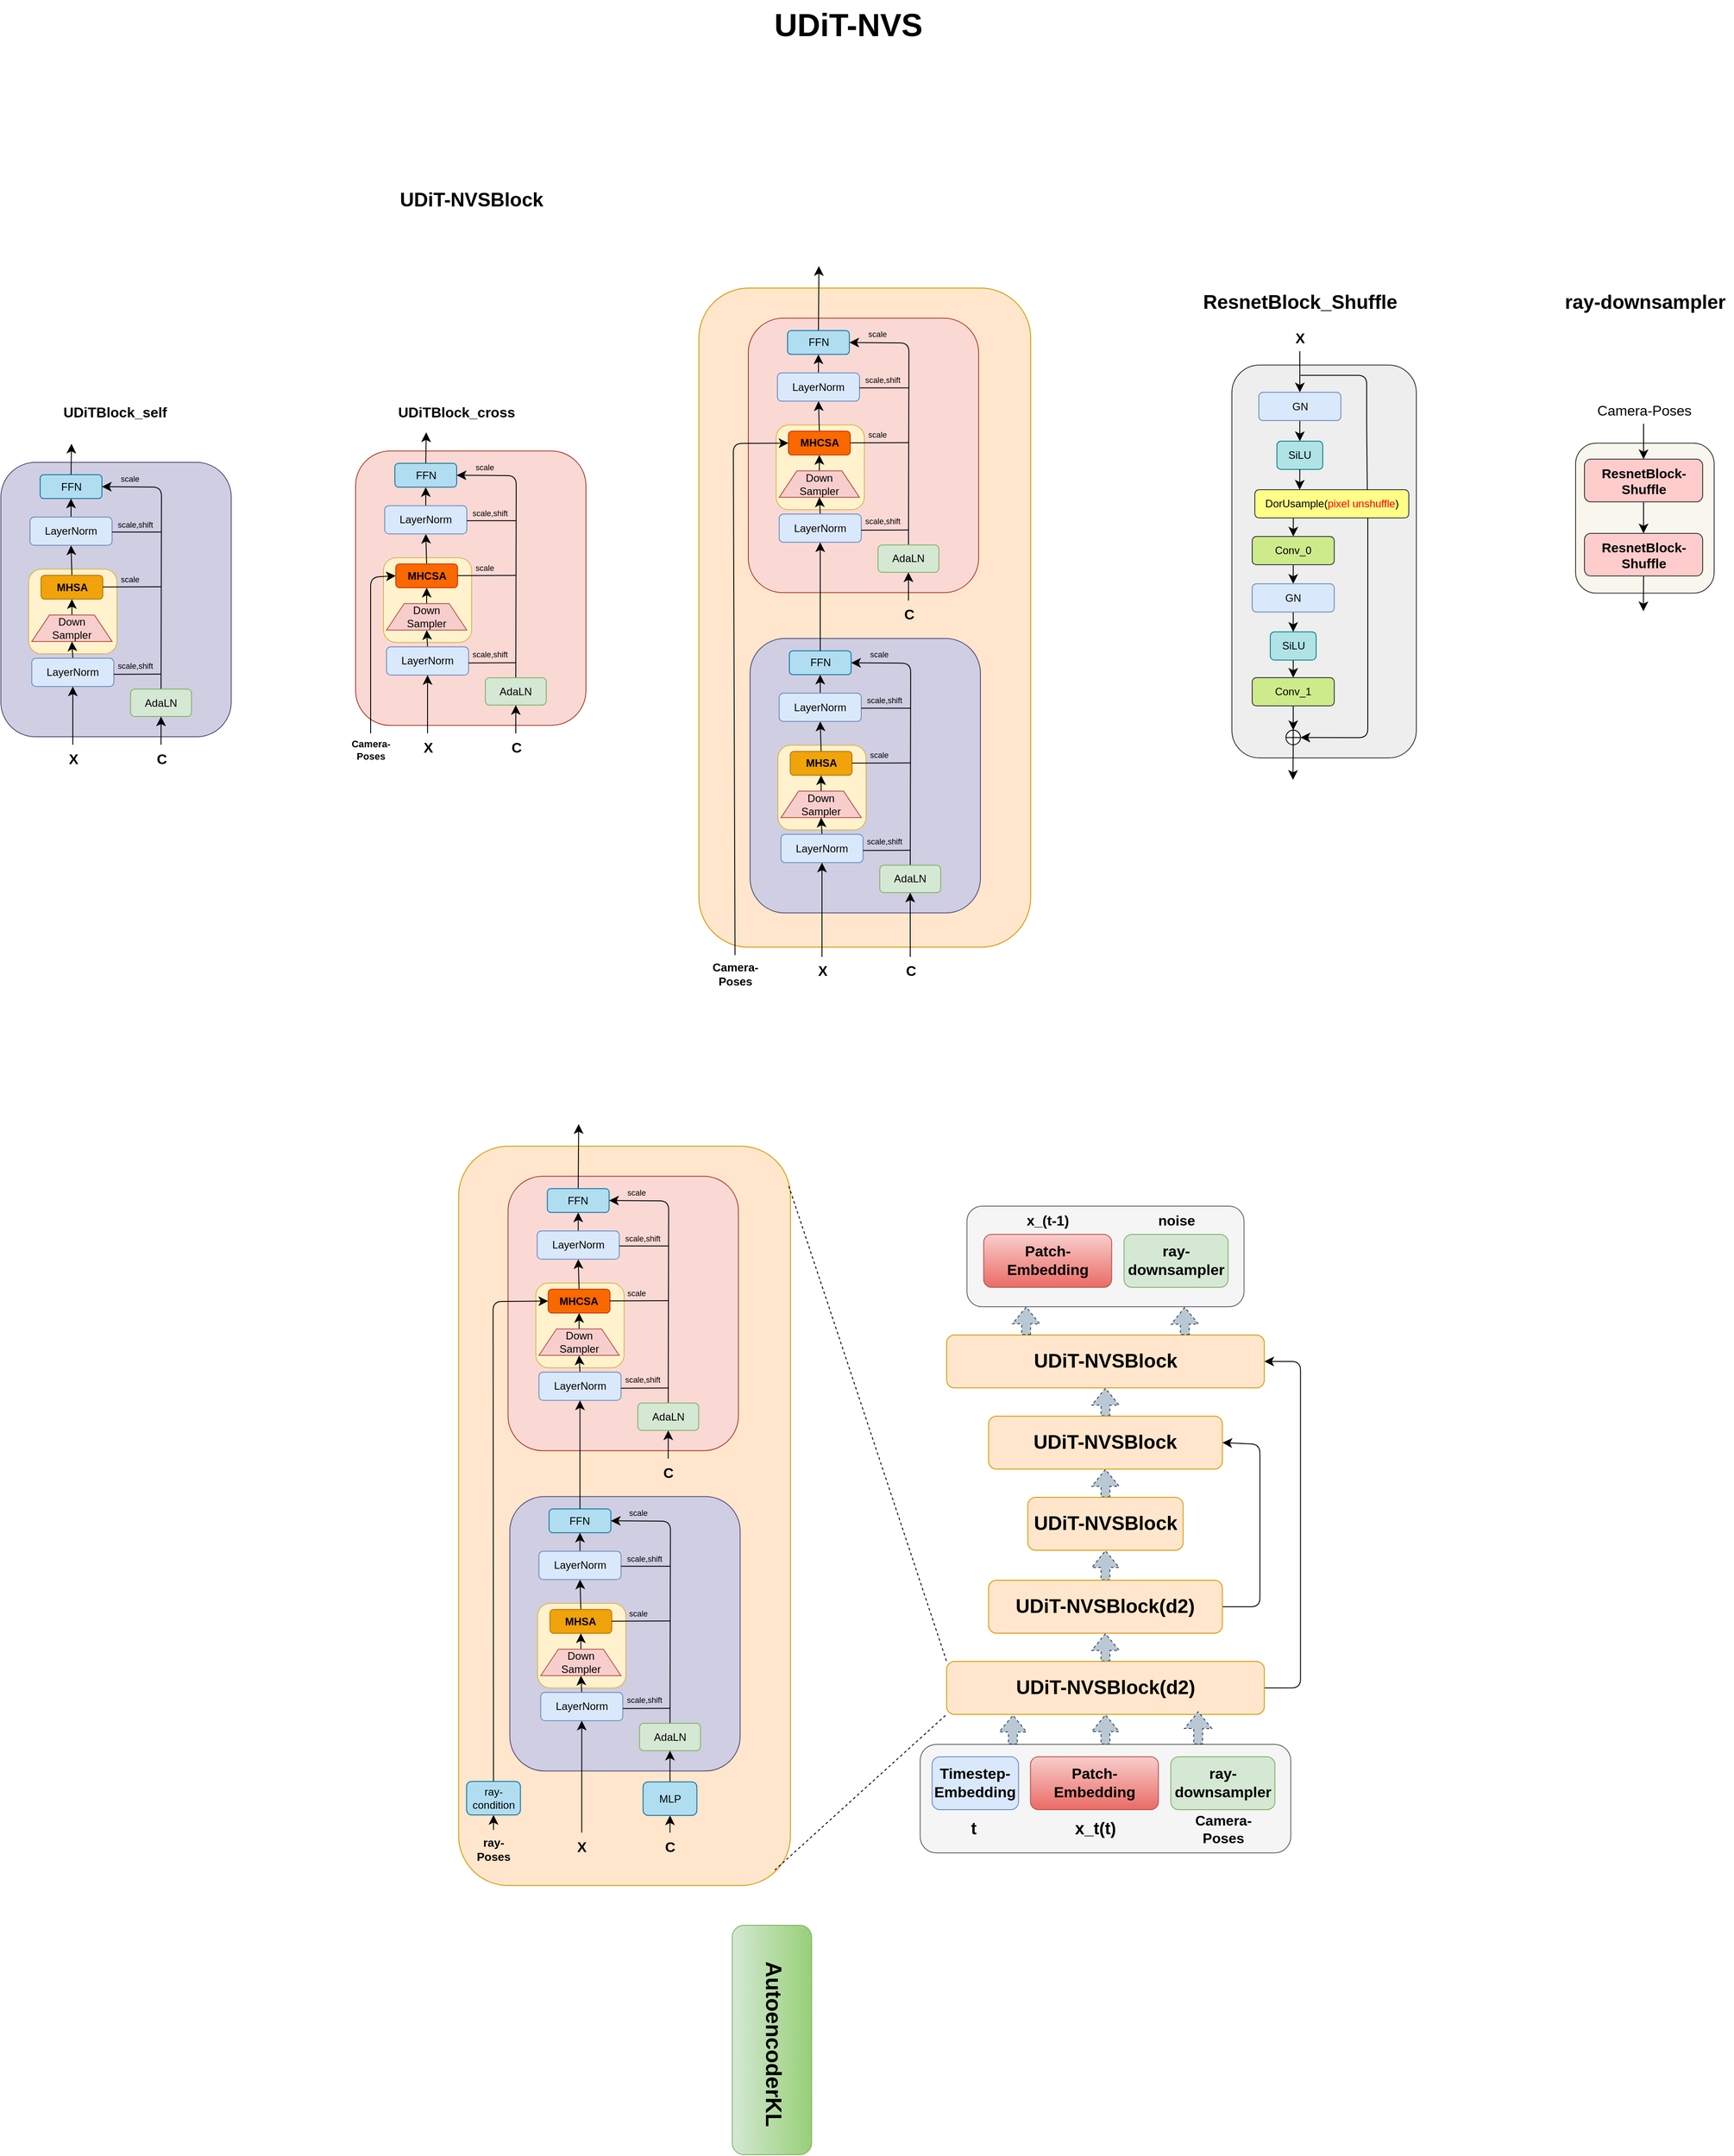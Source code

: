 <mxfile version="26.0.4">
  <diagram name="第 1 页" id="NjiP9BK6xy50x38nR00m">
    <mxGraphModel dx="3983" dy="2573" grid="0" gridSize="10" guides="1" tooltips="1" connect="1" arrows="1" fold="1" page="0" pageScale="1" pageWidth="827" pageHeight="1169" math="0" shadow="0">
      <root>
        <mxCell id="0" />
        <mxCell id="1" parent="0" />
        <mxCell id="fvwfvfFnf7SNEuH7nHS5-211" style="edgeStyle=none;curved=1;rounded=0;orthogonalLoop=1;jettySize=auto;html=1;exitX=0.5;exitY=0;exitDx=0;exitDy=0;entryX=0.5;entryY=1;entryDx=0;entryDy=0;fontSize=12;shape=flexArrow;dashed=1;fillColor=#bac8d3;strokeColor=#23445d;" edge="1" parent="1" source="fvwfvfFnf7SNEuH7nHS5-202" target="fvwfvfFnf7SNEuH7nHS5-190">
          <mxGeometry relative="1" as="geometry" />
        </mxCell>
        <mxCell id="fvwfvfFnf7SNEuH7nHS5-202" value="" style="rounded=1;whiteSpace=wrap;html=1;fillColor=#f5f5f5;fontColor=#333333;strokeColor=#666666;" vertex="1" parent="1">
          <mxGeometry x="591.75" y="1640" width="420" height="123" as="geometry" />
        </mxCell>
        <mxCell id="fvwfvfFnf7SNEuH7nHS5-186" value="" style="rounded=1;whiteSpace=wrap;html=1;fillColor=#f9f7ed;strokeColor=#36393d;direction=east;" vertex="1" parent="1">
          <mxGeometry x="1334.5" y="165.24" width="157" height="170" as="geometry" />
        </mxCell>
        <mxCell id="fvwfvfFnf7SNEuH7nHS5-178" value="" style="rounded=1;whiteSpace=wrap;html=1;fillColor=#eeeeee;strokeColor=#36393d;" vertex="1" parent="1">
          <mxGeometry x="945" y="76.73" width="209" height="445.27" as="geometry" />
        </mxCell>
        <mxCell id="fvwfvfFnf7SNEuH7nHS5-5" value="&lt;b&gt;&lt;font style=&quot;font-size: 36px;&quot;&gt;UDiT-NVS&lt;/font&gt;&lt;/b&gt;" style="text;html=1;align=center;verticalAlign=middle;resizable=0;points=[];autosize=1;strokeColor=none;fillColor=none;fontSize=25;" vertex="1" parent="1">
          <mxGeometry x="417" y="-337" width="186" height="55" as="geometry" />
        </mxCell>
        <mxCell id="fvwfvfFnf7SNEuH7nHS5-6" value="&lt;b&gt;UDiT-NVSBlock&lt;/b&gt;" style="text;html=1;align=center;verticalAlign=middle;resizable=0;points=[];autosize=1;strokeColor=none;fillColor=none;fontSize=22;" vertex="1" parent="1">
          <mxGeometry x="-8" y="-129" width="181" height="38" as="geometry" />
        </mxCell>
        <mxCell id="fvwfvfFnf7SNEuH7nHS5-7" value="" style="rounded=1;whiteSpace=wrap;html=1;fillColor=#d0cee2;strokeColor=#56517e;" vertex="1" parent="1">
          <mxGeometry x="-450" y="187.06" width="261" height="311" as="geometry" />
        </mxCell>
        <mxCell id="fvwfvfFnf7SNEuH7nHS5-44" value="" style="rounded=1;whiteSpace=wrap;html=1;fillColor=#fff2cc;strokeColor=#d6b656;" vertex="1" parent="1">
          <mxGeometry x="-418.5" y="308.06" width="100" height="96" as="geometry" />
        </mxCell>
        <mxCell id="fvwfvfFnf7SNEuH7nHS5-25" style="edgeStyle=none;curved=1;rounded=0;orthogonalLoop=1;jettySize=auto;html=1;exitX=0.5;exitY=0;exitDx=0;exitDy=0;entryX=0.5;entryY=1;entryDx=0;entryDy=0;fontSize=12;startSize=8;endSize=8;" edge="1" parent="1" source="fvwfvfFnf7SNEuH7nHS5-8" target="fvwfvfFnf7SNEuH7nHS5-10">
          <mxGeometry relative="1" as="geometry" />
        </mxCell>
        <mxCell id="fvwfvfFnf7SNEuH7nHS5-8" value="Down&lt;div&gt;Sampler&lt;/div&gt;" style="shape=trapezoid;perimeter=trapezoidPerimeter;whiteSpace=wrap;html=1;fixedSize=1;fillColor=#f8cecc;strokeColor=#b85450;" vertex="1" parent="1">
          <mxGeometry x="-415" y="360.06" width="91" height="30" as="geometry" />
        </mxCell>
        <mxCell id="fvwfvfFnf7SNEuH7nHS5-24" style="rounded=0;orthogonalLoop=1;jettySize=auto;html=1;exitX=0.5;exitY=0;exitDx=0;exitDy=0;entryX=0.5;entryY=1;entryDx=0;entryDy=0;fontSize=12;startSize=8;endSize=8;" edge="1" parent="1" source="fvwfvfFnf7SNEuH7nHS5-9" target="fvwfvfFnf7SNEuH7nHS5-8">
          <mxGeometry relative="1" as="geometry" />
        </mxCell>
        <mxCell id="fvwfvfFnf7SNEuH7nHS5-9" value="LayerNorm" style="rounded=1;whiteSpace=wrap;html=1;fillColor=#dae8fc;strokeColor=#6c8ebf;" vertex="1" parent="1">
          <mxGeometry x="-415" y="409.06" width="93" height="32" as="geometry" />
        </mxCell>
        <mxCell id="fvwfvfFnf7SNEuH7nHS5-27" style="edgeStyle=none;curved=1;rounded=0;orthogonalLoop=1;jettySize=auto;html=1;exitX=0.5;exitY=0;exitDx=0;exitDy=0;entryX=0.5;entryY=1;entryDx=0;entryDy=0;fontSize=12;startSize=8;endSize=8;" edge="1" parent="1" source="fvwfvfFnf7SNEuH7nHS5-10" target="fvwfvfFnf7SNEuH7nHS5-12">
          <mxGeometry relative="1" as="geometry" />
        </mxCell>
        <mxCell id="fvwfvfFnf7SNEuH7nHS5-10" value="&lt;b&gt;MHSA&lt;/b&gt;" style="rounded=1;whiteSpace=wrap;html=1;fillColor=#f0a30a;strokeColor=#BD7000;fontColor=#000000;" vertex="1" parent="1">
          <mxGeometry x="-404.5" y="315.06" width="70" height="27" as="geometry" />
        </mxCell>
        <mxCell id="fvwfvfFnf7SNEuH7nHS5-28" style="edgeStyle=none;curved=1;rounded=0;orthogonalLoop=1;jettySize=auto;html=1;exitX=0.5;exitY=0;exitDx=0;exitDy=0;entryX=0.5;entryY=1;entryDx=0;entryDy=0;fontSize=12;startSize=8;endSize=8;" edge="1" parent="1" source="fvwfvfFnf7SNEuH7nHS5-12" target="fvwfvfFnf7SNEuH7nHS5-13">
          <mxGeometry relative="1" as="geometry" />
        </mxCell>
        <mxCell id="fvwfvfFnf7SNEuH7nHS5-12" value="LayerNorm" style="rounded=1;whiteSpace=wrap;html=1;fillColor=#dae8fc;strokeColor=#6c8ebf;" vertex="1" parent="1">
          <mxGeometry x="-417" y="249.06" width="93" height="32" as="geometry" />
        </mxCell>
        <mxCell id="fvwfvfFnf7SNEuH7nHS5-29" style="edgeStyle=none;curved=1;rounded=0;orthogonalLoop=1;jettySize=auto;html=1;exitX=0.5;exitY=0;exitDx=0;exitDy=0;fontSize=12;startSize=8;endSize=8;" edge="1" parent="1" source="fvwfvfFnf7SNEuH7nHS5-13">
          <mxGeometry relative="1" as="geometry">
            <mxPoint x="-370" y="165.952" as="targetPoint" />
          </mxGeometry>
        </mxCell>
        <mxCell id="fvwfvfFnf7SNEuH7nHS5-13" value="FFN" style="rounded=1;whiteSpace=wrap;html=1;fillColor=#b1ddf0;strokeColor=#10739e;" vertex="1" parent="1">
          <mxGeometry x="-405.5" y="201.06" width="70" height="27" as="geometry" />
        </mxCell>
        <mxCell id="fvwfvfFnf7SNEuH7nHS5-22" style="edgeStyle=none;curved=1;rounded=0;orthogonalLoop=1;jettySize=auto;html=1;entryX=0.5;entryY=1;entryDx=0;entryDy=0;fontSize=12;startSize=8;endSize=8;" edge="1" parent="1" source="fvwfvfFnf7SNEuH7nHS5-20" target="fvwfvfFnf7SNEuH7nHS5-9">
          <mxGeometry relative="1" as="geometry" />
        </mxCell>
        <mxCell id="fvwfvfFnf7SNEuH7nHS5-20" value="&lt;b&gt;X&lt;/b&gt;" style="text;html=1;align=center;verticalAlign=middle;resizable=0;points=[];autosize=1;strokeColor=none;fillColor=none;fontSize=16;" vertex="1" parent="1">
          <mxGeometry x="-383" y="507.06" width="29" height="31" as="geometry" />
        </mxCell>
        <mxCell id="fvwfvfFnf7SNEuH7nHS5-33" style="edgeStyle=none;curved=0;rounded=1;orthogonalLoop=1;jettySize=auto;html=1;exitX=0.5;exitY=0;exitDx=0;exitDy=0;entryX=1;entryY=0.5;entryDx=0;entryDy=0;fontSize=12;startSize=8;endSize=8;" edge="1" parent="1" source="fvwfvfFnf7SNEuH7nHS5-30" target="fvwfvfFnf7SNEuH7nHS5-13">
          <mxGeometry relative="1" as="geometry">
            <Array as="points">
              <mxPoint x="-268" y="215.06" />
            </Array>
          </mxGeometry>
        </mxCell>
        <mxCell id="fvwfvfFnf7SNEuH7nHS5-30" value="AdaLN" style="rounded=1;whiteSpace=wrap;html=1;fillColor=#d5e8d4;strokeColor=#82b366;" vertex="1" parent="1">
          <mxGeometry x="-303" y="444.06" width="69" height="31" as="geometry" />
        </mxCell>
        <mxCell id="fvwfvfFnf7SNEuH7nHS5-32" style="edgeStyle=none;curved=1;rounded=0;orthogonalLoop=1;jettySize=auto;html=1;entryX=0.5;entryY=1;entryDx=0;entryDy=0;fontSize=12;startSize=8;endSize=8;" edge="1" parent="1" source="fvwfvfFnf7SNEuH7nHS5-31" target="fvwfvfFnf7SNEuH7nHS5-30">
          <mxGeometry relative="1" as="geometry" />
        </mxCell>
        <mxCell id="fvwfvfFnf7SNEuH7nHS5-31" value="&lt;b&gt;C&lt;/b&gt;" style="text;html=1;align=center;verticalAlign=middle;resizable=0;points=[];autosize=1;strokeColor=none;fillColor=none;fontSize=16;" vertex="1" parent="1">
          <mxGeometry x="-283.5" y="507.06" width="30" height="31" as="geometry" />
        </mxCell>
        <mxCell id="fvwfvfFnf7SNEuH7nHS5-36" value="" style="endArrow=none;html=1;rounded=0;fontSize=12;startSize=8;endSize=8;curved=1;" edge="1" parent="1">
          <mxGeometry width="50" height="50" relative="1" as="geometry">
            <mxPoint x="-324" y="266.06" as="sourcePoint" />
            <mxPoint x="-268" y="266.06" as="targetPoint" />
          </mxGeometry>
        </mxCell>
        <mxCell id="fvwfvfFnf7SNEuH7nHS5-37" value="" style="endArrow=none;html=1;rounded=0;fontSize=12;startSize=8;endSize=8;curved=1;" edge="1" parent="1">
          <mxGeometry width="50" height="50" relative="1" as="geometry">
            <mxPoint x="-334.5" y="328.27" as="sourcePoint" />
            <mxPoint x="-268" y="328.06" as="targetPoint" />
          </mxGeometry>
        </mxCell>
        <mxCell id="fvwfvfFnf7SNEuH7nHS5-38" value="" style="endArrow=none;html=1;rounded=0;fontSize=12;startSize=8;endSize=8;curved=1;" edge="1" parent="1">
          <mxGeometry width="50" height="50" relative="1" as="geometry">
            <mxPoint x="-322" y="427.27" as="sourcePoint" />
            <mxPoint x="-268" y="427.06" as="targetPoint" />
          </mxGeometry>
        </mxCell>
        <mxCell id="fvwfvfFnf7SNEuH7nHS5-39" value="scale,shift" style="text;html=1;align=center;verticalAlign=middle;resizable=0;points=[];autosize=1;strokeColor=none;fillColor=none;fontSize=9;" vertex="1" parent="1">
          <mxGeometry x="-327" y="406.06" width="58" height="23" as="geometry" />
        </mxCell>
        <mxCell id="fvwfvfFnf7SNEuH7nHS5-40" value="scale,shift" style="text;html=1;align=center;verticalAlign=middle;resizable=0;points=[];autosize=1;strokeColor=none;fillColor=none;fontSize=9;" vertex="1" parent="1">
          <mxGeometry x="-327" y="246.06" width="58" height="23" as="geometry" />
        </mxCell>
        <mxCell id="fvwfvfFnf7SNEuH7nHS5-41" value="scale" style="text;html=1;align=center;verticalAlign=middle;resizable=0;points=[];autosize=1;strokeColor=none;fillColor=none;fontSize=9;" vertex="1" parent="1">
          <mxGeometry x="-324" y="308.06" width="39" height="23" as="geometry" />
        </mxCell>
        <mxCell id="fvwfvfFnf7SNEuH7nHS5-43" value="scale" style="text;html=1;align=center;verticalAlign=middle;resizable=0;points=[];autosize=1;strokeColor=none;fillColor=none;fontSize=9;" vertex="1" parent="1">
          <mxGeometry x="-324" y="194.06" width="39" height="23" as="geometry" />
        </mxCell>
        <mxCell id="fvwfvfFnf7SNEuH7nHS5-70" value="" style="rounded=1;whiteSpace=wrap;html=1;fillColor=#fad9d5;strokeColor=#ae4132;" vertex="1" parent="1">
          <mxGeometry x="-48" y="174.11" width="261" height="311" as="geometry" />
        </mxCell>
        <mxCell id="fvwfvfFnf7SNEuH7nHS5-71" value="" style="rounded=1;whiteSpace=wrap;html=1;fillColor=#fff2cc;strokeColor=#d6b656;" vertex="1" parent="1">
          <mxGeometry x="-16.5" y="295.11" width="100" height="96" as="geometry" />
        </mxCell>
        <mxCell id="fvwfvfFnf7SNEuH7nHS5-72" style="edgeStyle=none;curved=1;rounded=0;orthogonalLoop=1;jettySize=auto;html=1;exitX=0.5;exitY=0;exitDx=0;exitDy=0;entryX=0.5;entryY=1;entryDx=0;entryDy=0;fontSize=12;startSize=8;endSize=8;" edge="1" parent="1" source="fvwfvfFnf7SNEuH7nHS5-73" target="fvwfvfFnf7SNEuH7nHS5-77">
          <mxGeometry relative="1" as="geometry" />
        </mxCell>
        <mxCell id="fvwfvfFnf7SNEuH7nHS5-73" value="Down&lt;div&gt;Sampler&lt;/div&gt;" style="shape=trapezoid;perimeter=trapezoidPerimeter;whiteSpace=wrap;html=1;fixedSize=1;fillColor=#f8cecc;strokeColor=#b85450;" vertex="1" parent="1">
          <mxGeometry x="-13" y="347.11" width="91" height="30" as="geometry" />
        </mxCell>
        <mxCell id="fvwfvfFnf7SNEuH7nHS5-74" style="rounded=0;orthogonalLoop=1;jettySize=auto;html=1;exitX=0.5;exitY=0;exitDx=0;exitDy=0;entryX=0.5;entryY=1;entryDx=0;entryDy=0;fontSize=12;startSize=8;endSize=8;" edge="1" parent="1" source="fvwfvfFnf7SNEuH7nHS5-75" target="fvwfvfFnf7SNEuH7nHS5-73">
          <mxGeometry relative="1" as="geometry" />
        </mxCell>
        <mxCell id="fvwfvfFnf7SNEuH7nHS5-75" value="LayerNorm" style="rounded=1;whiteSpace=wrap;html=1;fillColor=#dae8fc;strokeColor=#6c8ebf;" vertex="1" parent="1">
          <mxGeometry x="-13" y="396.11" width="93" height="32" as="geometry" />
        </mxCell>
        <mxCell id="fvwfvfFnf7SNEuH7nHS5-76" style="edgeStyle=none;curved=1;rounded=0;orthogonalLoop=1;jettySize=auto;html=1;exitX=0.5;exitY=0;exitDx=0;exitDy=0;entryX=0.5;entryY=1;entryDx=0;entryDy=0;fontSize=12;startSize=8;endSize=8;" edge="1" parent="1" source="fvwfvfFnf7SNEuH7nHS5-77" target="fvwfvfFnf7SNEuH7nHS5-79">
          <mxGeometry relative="1" as="geometry" />
        </mxCell>
        <mxCell id="fvwfvfFnf7SNEuH7nHS5-77" value="&lt;b&gt;MHCSA&lt;/b&gt;" style="rounded=1;whiteSpace=wrap;html=1;fillColor=#fa6800;strokeColor=#C73500;fontColor=#000000;" vertex="1" parent="1">
          <mxGeometry x="-2.5" y="302.11" width="70" height="27" as="geometry" />
        </mxCell>
        <mxCell id="fvwfvfFnf7SNEuH7nHS5-78" style="edgeStyle=none;curved=1;rounded=0;orthogonalLoop=1;jettySize=auto;html=1;exitX=0.5;exitY=0;exitDx=0;exitDy=0;entryX=0.5;entryY=1;entryDx=0;entryDy=0;fontSize=12;startSize=8;endSize=8;" edge="1" parent="1" source="fvwfvfFnf7SNEuH7nHS5-79" target="fvwfvfFnf7SNEuH7nHS5-81">
          <mxGeometry relative="1" as="geometry" />
        </mxCell>
        <mxCell id="fvwfvfFnf7SNEuH7nHS5-79" value="LayerNorm" style="rounded=1;whiteSpace=wrap;html=1;fillColor=#dae8fc;strokeColor=#6c8ebf;" vertex="1" parent="1">
          <mxGeometry x="-15" y="236.11" width="93" height="32" as="geometry" />
        </mxCell>
        <mxCell id="fvwfvfFnf7SNEuH7nHS5-80" style="edgeStyle=none;curved=1;rounded=0;orthogonalLoop=1;jettySize=auto;html=1;exitX=0.5;exitY=0;exitDx=0;exitDy=0;fontSize=12;startSize=8;endSize=8;" edge="1" parent="1" source="fvwfvfFnf7SNEuH7nHS5-81">
          <mxGeometry relative="1" as="geometry">
            <mxPoint x="32" y="153.002" as="targetPoint" />
          </mxGeometry>
        </mxCell>
        <mxCell id="fvwfvfFnf7SNEuH7nHS5-81" value="FFN" style="rounded=1;whiteSpace=wrap;html=1;fillColor=#b1ddf0;strokeColor=#10739e;" vertex="1" parent="1">
          <mxGeometry x="-3.5" y="188.11" width="70" height="27" as="geometry" />
        </mxCell>
        <mxCell id="fvwfvfFnf7SNEuH7nHS5-82" style="edgeStyle=none;curved=1;rounded=0;orthogonalLoop=1;jettySize=auto;html=1;entryX=0.5;entryY=1;entryDx=0;entryDy=0;fontSize=12;startSize=8;endSize=8;" edge="1" parent="1" source="fvwfvfFnf7SNEuH7nHS5-83" target="fvwfvfFnf7SNEuH7nHS5-75">
          <mxGeometry relative="1" as="geometry" />
        </mxCell>
        <mxCell id="fvwfvfFnf7SNEuH7nHS5-83" value="&lt;b&gt;X&lt;/b&gt;" style="text;html=1;align=center;verticalAlign=middle;resizable=0;points=[];autosize=1;strokeColor=none;fillColor=none;fontSize=16;" vertex="1" parent="1">
          <mxGeometry x="19" y="494.11" width="29" height="31" as="geometry" />
        </mxCell>
        <mxCell id="fvwfvfFnf7SNEuH7nHS5-84" style="edgeStyle=none;curved=0;rounded=1;orthogonalLoop=1;jettySize=auto;html=1;exitX=0.5;exitY=0;exitDx=0;exitDy=0;entryX=1;entryY=0.5;entryDx=0;entryDy=0;fontSize=12;startSize=8;endSize=8;" edge="1" parent="1" source="fvwfvfFnf7SNEuH7nHS5-85" target="fvwfvfFnf7SNEuH7nHS5-81">
          <mxGeometry relative="1" as="geometry">
            <Array as="points">
              <mxPoint x="134" y="202.11" />
            </Array>
          </mxGeometry>
        </mxCell>
        <mxCell id="fvwfvfFnf7SNEuH7nHS5-85" value="AdaLN" style="rounded=1;whiteSpace=wrap;html=1;fillColor=#d5e8d4;strokeColor=#82b366;" vertex="1" parent="1">
          <mxGeometry x="99" y="431.11" width="69" height="31" as="geometry" />
        </mxCell>
        <mxCell id="fvwfvfFnf7SNEuH7nHS5-86" style="edgeStyle=none;curved=1;rounded=0;orthogonalLoop=1;jettySize=auto;html=1;entryX=0.5;entryY=1;entryDx=0;entryDy=0;fontSize=12;startSize=8;endSize=8;" edge="1" parent="1" source="fvwfvfFnf7SNEuH7nHS5-87" target="fvwfvfFnf7SNEuH7nHS5-85">
          <mxGeometry relative="1" as="geometry" />
        </mxCell>
        <mxCell id="fvwfvfFnf7SNEuH7nHS5-87" value="&lt;b&gt;C&lt;/b&gt;" style="text;html=1;align=center;verticalAlign=middle;resizable=0;points=[];autosize=1;strokeColor=none;fillColor=none;fontSize=16;" vertex="1" parent="1">
          <mxGeometry x="118.5" y="494.11" width="30" height="31" as="geometry" />
        </mxCell>
        <mxCell id="fvwfvfFnf7SNEuH7nHS5-88" value="" style="endArrow=none;html=1;rounded=0;fontSize=12;startSize=8;endSize=8;curved=1;" edge="1" parent="1">
          <mxGeometry width="50" height="50" relative="1" as="geometry">
            <mxPoint x="78" y="253.11" as="sourcePoint" />
            <mxPoint x="134" y="253.11" as="targetPoint" />
          </mxGeometry>
        </mxCell>
        <mxCell id="fvwfvfFnf7SNEuH7nHS5-89" value="" style="endArrow=none;html=1;rounded=0;fontSize=12;startSize=8;endSize=8;curved=1;" edge="1" parent="1">
          <mxGeometry width="50" height="50" relative="1" as="geometry">
            <mxPoint x="67.5" y="315.32" as="sourcePoint" />
            <mxPoint x="134" y="315.11" as="targetPoint" />
          </mxGeometry>
        </mxCell>
        <mxCell id="fvwfvfFnf7SNEuH7nHS5-90" value="" style="endArrow=none;html=1;rounded=0;fontSize=12;startSize=8;endSize=8;curved=1;" edge="1" parent="1">
          <mxGeometry width="50" height="50" relative="1" as="geometry">
            <mxPoint x="80" y="414.32" as="sourcePoint" />
            <mxPoint x="134" y="414.11" as="targetPoint" />
          </mxGeometry>
        </mxCell>
        <mxCell id="fvwfvfFnf7SNEuH7nHS5-91" value="scale,shift" style="text;html=1;align=center;verticalAlign=middle;resizable=0;points=[];autosize=1;strokeColor=none;fillColor=none;fontSize=9;" vertex="1" parent="1">
          <mxGeometry x="75" y="393.11" width="58" height="23" as="geometry" />
        </mxCell>
        <mxCell id="fvwfvfFnf7SNEuH7nHS5-92" value="scale,shift" style="text;html=1;align=center;verticalAlign=middle;resizable=0;points=[];autosize=1;strokeColor=none;fillColor=none;fontSize=9;" vertex="1" parent="1">
          <mxGeometry x="75" y="233.11" width="58" height="23" as="geometry" />
        </mxCell>
        <mxCell id="fvwfvfFnf7SNEuH7nHS5-93" value="scale" style="text;html=1;align=center;verticalAlign=middle;resizable=0;points=[];autosize=1;strokeColor=none;fillColor=none;fontSize=9;" vertex="1" parent="1">
          <mxGeometry x="78" y="295.11" width="39" height="23" as="geometry" />
        </mxCell>
        <mxCell id="fvwfvfFnf7SNEuH7nHS5-94" value="scale" style="text;html=1;align=center;verticalAlign=middle;resizable=0;points=[];autosize=1;strokeColor=none;fillColor=none;fontSize=9;" vertex="1" parent="1">
          <mxGeometry x="78" y="181.11" width="39" height="23" as="geometry" />
        </mxCell>
        <mxCell id="fvwfvfFnf7SNEuH7nHS5-97" style="edgeStyle=none;curved=0;rounded=1;orthogonalLoop=1;jettySize=auto;html=1;entryX=0;entryY=0.5;entryDx=0;entryDy=0;fontSize=12;startSize=8;endSize=8;" edge="1" parent="1" source="fvwfvfFnf7SNEuH7nHS5-95" target="fvwfvfFnf7SNEuH7nHS5-77">
          <mxGeometry relative="1" as="geometry">
            <Array as="points">
              <mxPoint x="-31" y="317.11" />
            </Array>
          </mxGeometry>
        </mxCell>
        <mxCell id="fvwfvfFnf7SNEuH7nHS5-95" value="&lt;b&gt;Camera-&lt;/b&gt;&lt;div&gt;&lt;b&gt;Poses&lt;/b&gt;&lt;/div&gt;" style="text;html=1;align=center;verticalAlign=middle;resizable=0;points=[];autosize=1;strokeColor=none;fillColor=none;fontSize=11;" vertex="1" parent="1">
          <mxGeometry x="-62" y="494.11" width="62" height="38" as="geometry" />
        </mxCell>
        <mxCell id="fvwfvfFnf7SNEuH7nHS5-98" value="&lt;b&gt;UDiTBlock_self&lt;/b&gt;" style="text;html=1;align=center;verticalAlign=middle;resizable=0;points=[];autosize=1;strokeColor=none;fillColor=none;fontSize=16;" vertex="1" parent="1">
          <mxGeometry x="-388.5" y="114" width="135" height="31" as="geometry" />
        </mxCell>
        <mxCell id="fvwfvfFnf7SNEuH7nHS5-100" value="" style="rounded=1;whiteSpace=wrap;html=1;fillColor=#ffe6cc;strokeColor=#d79b00;" vertex="1" parent="1">
          <mxGeometry x="341" y="-10.44" width="376" height="747" as="geometry" />
        </mxCell>
        <mxCell id="fvwfvfFnf7SNEuH7nHS5-99" value="&lt;b&gt;UDiTBlock_cross&lt;/b&gt;" style="text;html=1;align=center;verticalAlign=middle;resizable=0;points=[];autosize=1;strokeColor=none;fillColor=none;fontSize=16;" vertex="1" parent="1">
          <mxGeometry x="-10" y="114" width="151" height="31" as="geometry" />
        </mxCell>
        <mxCell id="fvwfvfFnf7SNEuH7nHS5-101" value="" style="rounded=1;whiteSpace=wrap;html=1;fillColor=#d0cee2;strokeColor=#56517e;" vertex="1" parent="1">
          <mxGeometry x="399" y="386.67" width="261" height="311" as="geometry" />
        </mxCell>
        <mxCell id="fvwfvfFnf7SNEuH7nHS5-102" value="" style="rounded=1;whiteSpace=wrap;html=1;fillColor=#fff2cc;strokeColor=#d6b656;" vertex="1" parent="1">
          <mxGeometry x="430.5" y="507.67" width="100" height="96" as="geometry" />
        </mxCell>
        <mxCell id="fvwfvfFnf7SNEuH7nHS5-103" style="edgeStyle=none;curved=1;rounded=0;orthogonalLoop=1;jettySize=auto;html=1;exitX=0.5;exitY=0;exitDx=0;exitDy=0;entryX=0.5;entryY=1;entryDx=0;entryDy=0;fontSize=12;startSize=8;endSize=8;" edge="1" parent="1" source="fvwfvfFnf7SNEuH7nHS5-104" target="fvwfvfFnf7SNEuH7nHS5-108">
          <mxGeometry relative="1" as="geometry" />
        </mxCell>
        <mxCell id="fvwfvfFnf7SNEuH7nHS5-104" value="Down&lt;div&gt;Sampler&lt;/div&gt;" style="shape=trapezoid;perimeter=trapezoidPerimeter;whiteSpace=wrap;html=1;fixedSize=1;fillColor=#f8cecc;strokeColor=#b85450;" vertex="1" parent="1">
          <mxGeometry x="434" y="559.67" width="91" height="30" as="geometry" />
        </mxCell>
        <mxCell id="fvwfvfFnf7SNEuH7nHS5-105" style="rounded=0;orthogonalLoop=1;jettySize=auto;html=1;exitX=0.5;exitY=0;exitDx=0;exitDy=0;entryX=0.5;entryY=1;entryDx=0;entryDy=0;fontSize=12;startSize=8;endSize=8;" edge="1" parent="1" source="fvwfvfFnf7SNEuH7nHS5-106" target="fvwfvfFnf7SNEuH7nHS5-104">
          <mxGeometry relative="1" as="geometry" />
        </mxCell>
        <mxCell id="fvwfvfFnf7SNEuH7nHS5-106" value="LayerNorm" style="rounded=1;whiteSpace=wrap;html=1;fillColor=#dae8fc;strokeColor=#6c8ebf;" vertex="1" parent="1">
          <mxGeometry x="434" y="608.67" width="93" height="32" as="geometry" />
        </mxCell>
        <mxCell id="fvwfvfFnf7SNEuH7nHS5-107" style="edgeStyle=none;curved=1;rounded=0;orthogonalLoop=1;jettySize=auto;html=1;exitX=0.5;exitY=0;exitDx=0;exitDy=0;entryX=0.5;entryY=1;entryDx=0;entryDy=0;fontSize=12;startSize=8;endSize=8;" edge="1" parent="1" source="fvwfvfFnf7SNEuH7nHS5-108" target="fvwfvfFnf7SNEuH7nHS5-110">
          <mxGeometry relative="1" as="geometry" />
        </mxCell>
        <mxCell id="fvwfvfFnf7SNEuH7nHS5-108" value="&lt;b&gt;MHSA&lt;/b&gt;" style="rounded=1;whiteSpace=wrap;html=1;fillColor=#f0a30a;strokeColor=#BD7000;fontColor=#000000;" vertex="1" parent="1">
          <mxGeometry x="444.5" y="514.67" width="70" height="27" as="geometry" />
        </mxCell>
        <mxCell id="fvwfvfFnf7SNEuH7nHS5-109" style="edgeStyle=none;curved=1;rounded=0;orthogonalLoop=1;jettySize=auto;html=1;exitX=0.5;exitY=0;exitDx=0;exitDy=0;entryX=0.5;entryY=1;entryDx=0;entryDy=0;fontSize=12;startSize=8;endSize=8;" edge="1" parent="1" source="fvwfvfFnf7SNEuH7nHS5-110" target="fvwfvfFnf7SNEuH7nHS5-112">
          <mxGeometry relative="1" as="geometry" />
        </mxCell>
        <mxCell id="fvwfvfFnf7SNEuH7nHS5-110" value="LayerNorm" style="rounded=1;whiteSpace=wrap;html=1;fillColor=#dae8fc;strokeColor=#6c8ebf;" vertex="1" parent="1">
          <mxGeometry x="432" y="448.67" width="93" height="32" as="geometry" />
        </mxCell>
        <mxCell id="fvwfvfFnf7SNEuH7nHS5-112" value="FFN" style="rounded=1;whiteSpace=wrap;html=1;fillColor=#b1ddf0;strokeColor=#10739e;" vertex="1" parent="1">
          <mxGeometry x="443.5" y="400.67" width="70" height="27" as="geometry" />
        </mxCell>
        <mxCell id="fvwfvfFnf7SNEuH7nHS5-113" style="edgeStyle=none;curved=1;rounded=0;orthogonalLoop=1;jettySize=auto;html=1;entryX=0.5;entryY=1;entryDx=0;entryDy=0;fontSize=12;startSize=8;endSize=8;" edge="1" parent="1" source="fvwfvfFnf7SNEuH7nHS5-114" target="fvwfvfFnf7SNEuH7nHS5-106">
          <mxGeometry relative="1" as="geometry" />
        </mxCell>
        <mxCell id="fvwfvfFnf7SNEuH7nHS5-114" value="&lt;b&gt;X&lt;/b&gt;" style="text;html=1;align=center;verticalAlign=middle;resizable=0;points=[];autosize=1;strokeColor=none;fillColor=none;fontSize=16;" vertex="1" parent="1">
          <mxGeometry x="466" y="747.56" width="29" height="31" as="geometry" />
        </mxCell>
        <mxCell id="fvwfvfFnf7SNEuH7nHS5-115" style="edgeStyle=none;curved=0;rounded=1;orthogonalLoop=1;jettySize=auto;html=1;exitX=0.5;exitY=0;exitDx=0;exitDy=0;entryX=1;entryY=0.5;entryDx=0;entryDy=0;fontSize=12;startSize=8;endSize=8;" edge="1" parent="1" source="fvwfvfFnf7SNEuH7nHS5-116" target="fvwfvfFnf7SNEuH7nHS5-112">
          <mxGeometry relative="1" as="geometry">
            <Array as="points">
              <mxPoint x="581" y="414.67" />
            </Array>
          </mxGeometry>
        </mxCell>
        <mxCell id="fvwfvfFnf7SNEuH7nHS5-116" value="AdaLN" style="rounded=1;whiteSpace=wrap;html=1;fillColor=#d5e8d4;strokeColor=#82b366;" vertex="1" parent="1">
          <mxGeometry x="546" y="643.67" width="69" height="31" as="geometry" />
        </mxCell>
        <mxCell id="fvwfvfFnf7SNEuH7nHS5-117" style="edgeStyle=none;curved=1;rounded=0;orthogonalLoop=1;jettySize=auto;html=1;entryX=0.5;entryY=1;entryDx=0;entryDy=0;fontSize=12;startSize=8;endSize=8;" edge="1" parent="1" source="fvwfvfFnf7SNEuH7nHS5-118" target="fvwfvfFnf7SNEuH7nHS5-116">
          <mxGeometry relative="1" as="geometry" />
        </mxCell>
        <mxCell id="fvwfvfFnf7SNEuH7nHS5-118" value="&lt;b&gt;C&lt;/b&gt;" style="text;html=1;align=center;verticalAlign=middle;resizable=0;points=[];autosize=1;strokeColor=none;fillColor=none;fontSize=16;" vertex="1" parent="1">
          <mxGeometry x="565.5" y="747.56" width="30" height="31" as="geometry" />
        </mxCell>
        <mxCell id="fvwfvfFnf7SNEuH7nHS5-119" value="" style="endArrow=none;html=1;rounded=0;fontSize=12;startSize=8;endSize=8;curved=1;" edge="1" parent="1">
          <mxGeometry width="50" height="50" relative="1" as="geometry">
            <mxPoint x="525" y="465.67" as="sourcePoint" />
            <mxPoint x="581" y="465.67" as="targetPoint" />
          </mxGeometry>
        </mxCell>
        <mxCell id="fvwfvfFnf7SNEuH7nHS5-120" value="" style="endArrow=none;html=1;rounded=0;fontSize=12;startSize=8;endSize=8;curved=1;" edge="1" parent="1">
          <mxGeometry width="50" height="50" relative="1" as="geometry">
            <mxPoint x="514.5" y="527.88" as="sourcePoint" />
            <mxPoint x="581" y="527.67" as="targetPoint" />
          </mxGeometry>
        </mxCell>
        <mxCell id="fvwfvfFnf7SNEuH7nHS5-121" value="" style="endArrow=none;html=1;rounded=0;fontSize=12;startSize=8;endSize=8;curved=1;" edge="1" parent="1">
          <mxGeometry width="50" height="50" relative="1" as="geometry">
            <mxPoint x="527" y="626.88" as="sourcePoint" />
            <mxPoint x="581" y="626.67" as="targetPoint" />
          </mxGeometry>
        </mxCell>
        <mxCell id="fvwfvfFnf7SNEuH7nHS5-122" value="scale,shift" style="text;html=1;align=center;verticalAlign=middle;resizable=0;points=[];autosize=1;strokeColor=none;fillColor=none;fontSize=9;" vertex="1" parent="1">
          <mxGeometry x="522" y="605.67" width="58" height="23" as="geometry" />
        </mxCell>
        <mxCell id="fvwfvfFnf7SNEuH7nHS5-123" value="scale,shift" style="text;html=1;align=center;verticalAlign=middle;resizable=0;points=[];autosize=1;strokeColor=none;fillColor=none;fontSize=9;" vertex="1" parent="1">
          <mxGeometry x="522" y="445.67" width="58" height="23" as="geometry" />
        </mxCell>
        <mxCell id="fvwfvfFnf7SNEuH7nHS5-124" value="scale" style="text;html=1;align=center;verticalAlign=middle;resizable=0;points=[];autosize=1;strokeColor=none;fillColor=none;fontSize=9;" vertex="1" parent="1">
          <mxGeometry x="525" y="507.67" width="39" height="23" as="geometry" />
        </mxCell>
        <mxCell id="fvwfvfFnf7SNEuH7nHS5-125" value="scale" style="text;html=1;align=center;verticalAlign=middle;resizable=0;points=[];autosize=1;strokeColor=none;fillColor=none;fontSize=9;" vertex="1" parent="1">
          <mxGeometry x="525" y="393.67" width="39" height="23" as="geometry" />
        </mxCell>
        <mxCell id="fvwfvfFnf7SNEuH7nHS5-126" value="" style="rounded=1;whiteSpace=wrap;html=1;fillColor=#fad9d5;strokeColor=#ae4132;" vertex="1" parent="1">
          <mxGeometry x="397" y="23.67" width="261" height="311" as="geometry" />
        </mxCell>
        <mxCell id="fvwfvfFnf7SNEuH7nHS5-127" value="" style="rounded=1;whiteSpace=wrap;html=1;fillColor=#fff2cc;strokeColor=#d6b656;" vertex="1" parent="1">
          <mxGeometry x="428.5" y="144.67" width="100" height="96" as="geometry" />
        </mxCell>
        <mxCell id="fvwfvfFnf7SNEuH7nHS5-128" style="edgeStyle=none;curved=1;rounded=0;orthogonalLoop=1;jettySize=auto;html=1;exitX=0.5;exitY=0;exitDx=0;exitDy=0;entryX=0.5;entryY=1;entryDx=0;entryDy=0;fontSize=12;startSize=8;endSize=8;" edge="1" parent="1" source="fvwfvfFnf7SNEuH7nHS5-129" target="fvwfvfFnf7SNEuH7nHS5-133">
          <mxGeometry relative="1" as="geometry" />
        </mxCell>
        <mxCell id="fvwfvfFnf7SNEuH7nHS5-129" value="Down&lt;div&gt;Sampler&lt;/div&gt;" style="shape=trapezoid;perimeter=trapezoidPerimeter;whiteSpace=wrap;html=1;fixedSize=1;fillColor=#f8cecc;strokeColor=#b85450;" vertex="1" parent="1">
          <mxGeometry x="432" y="196.67" width="91" height="30" as="geometry" />
        </mxCell>
        <mxCell id="fvwfvfFnf7SNEuH7nHS5-130" style="rounded=0;orthogonalLoop=1;jettySize=auto;html=1;exitX=0.5;exitY=0;exitDx=0;exitDy=0;entryX=0.5;entryY=1;entryDx=0;entryDy=0;fontSize=12;startSize=8;endSize=8;" edge="1" parent="1" source="fvwfvfFnf7SNEuH7nHS5-131" target="fvwfvfFnf7SNEuH7nHS5-129">
          <mxGeometry relative="1" as="geometry" />
        </mxCell>
        <mxCell id="fvwfvfFnf7SNEuH7nHS5-131" value="LayerNorm" style="rounded=1;whiteSpace=wrap;html=1;fillColor=#dae8fc;strokeColor=#6c8ebf;" vertex="1" parent="1">
          <mxGeometry x="432" y="245.67" width="93" height="32" as="geometry" />
        </mxCell>
        <mxCell id="fvwfvfFnf7SNEuH7nHS5-132" style="edgeStyle=none;curved=1;rounded=0;orthogonalLoop=1;jettySize=auto;html=1;exitX=0.5;exitY=0;exitDx=0;exitDy=0;entryX=0.5;entryY=1;entryDx=0;entryDy=0;fontSize=12;startSize=8;endSize=8;" edge="1" parent="1" source="fvwfvfFnf7SNEuH7nHS5-133" target="fvwfvfFnf7SNEuH7nHS5-135">
          <mxGeometry relative="1" as="geometry" />
        </mxCell>
        <mxCell id="fvwfvfFnf7SNEuH7nHS5-133" value="&lt;b&gt;MHCSA&lt;/b&gt;" style="rounded=1;whiteSpace=wrap;html=1;fillColor=#fa6800;strokeColor=#C73500;fontColor=#000000;" vertex="1" parent="1">
          <mxGeometry x="442.5" y="151.67" width="70" height="27" as="geometry" />
        </mxCell>
        <mxCell id="fvwfvfFnf7SNEuH7nHS5-134" style="edgeStyle=none;curved=1;rounded=0;orthogonalLoop=1;jettySize=auto;html=1;exitX=0.5;exitY=0;exitDx=0;exitDy=0;entryX=0.5;entryY=1;entryDx=0;entryDy=0;fontSize=12;startSize=8;endSize=8;" edge="1" parent="1" source="fvwfvfFnf7SNEuH7nHS5-135" target="fvwfvfFnf7SNEuH7nHS5-137">
          <mxGeometry relative="1" as="geometry" />
        </mxCell>
        <mxCell id="fvwfvfFnf7SNEuH7nHS5-135" value="LayerNorm" style="rounded=1;whiteSpace=wrap;html=1;fillColor=#dae8fc;strokeColor=#6c8ebf;" vertex="1" parent="1">
          <mxGeometry x="430" y="85.67" width="93" height="32" as="geometry" />
        </mxCell>
        <mxCell id="fvwfvfFnf7SNEuH7nHS5-136" style="edgeStyle=none;curved=1;rounded=0;orthogonalLoop=1;jettySize=auto;html=1;exitX=0.5;exitY=0;exitDx=0;exitDy=0;fontSize=12;startSize=8;endSize=8;" edge="1" parent="1" source="fvwfvfFnf7SNEuH7nHS5-137">
          <mxGeometry relative="1" as="geometry">
            <mxPoint x="477" y="-35.44" as="targetPoint" />
          </mxGeometry>
        </mxCell>
        <mxCell id="fvwfvfFnf7SNEuH7nHS5-137" value="FFN" style="rounded=1;whiteSpace=wrap;html=1;fillColor=#b1ddf0;strokeColor=#10739e;" vertex="1" parent="1">
          <mxGeometry x="441.5" y="37.67" width="70" height="27" as="geometry" />
        </mxCell>
        <mxCell id="fvwfvfFnf7SNEuH7nHS5-140" style="edgeStyle=none;curved=0;rounded=1;orthogonalLoop=1;jettySize=auto;html=1;exitX=0.5;exitY=0;exitDx=0;exitDy=0;entryX=1;entryY=0.5;entryDx=0;entryDy=0;fontSize=12;startSize=8;endSize=8;" edge="1" parent="1" source="fvwfvfFnf7SNEuH7nHS5-141" target="fvwfvfFnf7SNEuH7nHS5-137">
          <mxGeometry relative="1" as="geometry">
            <Array as="points">
              <mxPoint x="579" y="51.67" />
            </Array>
          </mxGeometry>
        </mxCell>
        <mxCell id="fvwfvfFnf7SNEuH7nHS5-141" value="AdaLN" style="rounded=1;whiteSpace=wrap;html=1;fillColor=#d5e8d4;strokeColor=#82b366;" vertex="1" parent="1">
          <mxGeometry x="544" y="280.67" width="69" height="31" as="geometry" />
        </mxCell>
        <mxCell id="fvwfvfFnf7SNEuH7nHS5-142" style="edgeStyle=none;curved=1;rounded=0;orthogonalLoop=1;jettySize=auto;html=1;entryX=0.5;entryY=1;entryDx=0;entryDy=0;fontSize=12;startSize=8;endSize=8;" edge="1" parent="1" source="fvwfvfFnf7SNEuH7nHS5-143" target="fvwfvfFnf7SNEuH7nHS5-141">
          <mxGeometry relative="1" as="geometry" />
        </mxCell>
        <mxCell id="fvwfvfFnf7SNEuH7nHS5-143" value="&lt;b&gt;C&lt;/b&gt;" style="text;html=1;align=center;verticalAlign=middle;resizable=0;points=[];autosize=1;strokeColor=none;fillColor=none;fontSize=16;" vertex="1" parent="1">
          <mxGeometry x="563.5" y="343.67" width="30" height="31" as="geometry" />
        </mxCell>
        <mxCell id="fvwfvfFnf7SNEuH7nHS5-144" value="" style="endArrow=none;html=1;rounded=0;fontSize=12;startSize=8;endSize=8;curved=1;" edge="1" parent="1">
          <mxGeometry width="50" height="50" relative="1" as="geometry">
            <mxPoint x="523" y="102.67" as="sourcePoint" />
            <mxPoint x="579" y="102.67" as="targetPoint" />
          </mxGeometry>
        </mxCell>
        <mxCell id="fvwfvfFnf7SNEuH7nHS5-145" value="" style="endArrow=none;html=1;rounded=0;fontSize=12;startSize=8;endSize=8;curved=1;" edge="1" parent="1">
          <mxGeometry width="50" height="50" relative="1" as="geometry">
            <mxPoint x="512.5" y="164.88" as="sourcePoint" />
            <mxPoint x="579" y="164.67" as="targetPoint" />
          </mxGeometry>
        </mxCell>
        <mxCell id="fvwfvfFnf7SNEuH7nHS5-146" value="" style="endArrow=none;html=1;rounded=0;fontSize=12;startSize=8;endSize=8;curved=1;" edge="1" parent="1">
          <mxGeometry width="50" height="50" relative="1" as="geometry">
            <mxPoint x="525" y="263.88" as="sourcePoint" />
            <mxPoint x="579" y="263.67" as="targetPoint" />
          </mxGeometry>
        </mxCell>
        <mxCell id="fvwfvfFnf7SNEuH7nHS5-147" value="scale,shift" style="text;html=1;align=center;verticalAlign=middle;resizable=0;points=[];autosize=1;strokeColor=none;fillColor=none;fontSize=9;" vertex="1" parent="1">
          <mxGeometry x="520" y="242.67" width="58" height="23" as="geometry" />
        </mxCell>
        <mxCell id="fvwfvfFnf7SNEuH7nHS5-148" value="scale,shift" style="text;html=1;align=center;verticalAlign=middle;resizable=0;points=[];autosize=1;strokeColor=none;fillColor=none;fontSize=9;" vertex="1" parent="1">
          <mxGeometry x="520" y="82.67" width="58" height="23" as="geometry" />
        </mxCell>
        <mxCell id="fvwfvfFnf7SNEuH7nHS5-149" value="scale" style="text;html=1;align=center;verticalAlign=middle;resizable=0;points=[];autosize=1;strokeColor=none;fillColor=none;fontSize=9;" vertex="1" parent="1">
          <mxGeometry x="523" y="144.67" width="39" height="23" as="geometry" />
        </mxCell>
        <mxCell id="fvwfvfFnf7SNEuH7nHS5-150" value="scale" style="text;html=1;align=center;verticalAlign=middle;resizable=0;points=[];autosize=1;strokeColor=none;fillColor=none;fontSize=9;" vertex="1" parent="1">
          <mxGeometry x="523" y="30.67" width="39" height="23" as="geometry" />
        </mxCell>
        <mxCell id="fvwfvfFnf7SNEuH7nHS5-151" style="edgeStyle=none;curved=0;rounded=1;orthogonalLoop=1;jettySize=auto;html=1;entryX=0;entryY=0.5;entryDx=0;entryDy=0;fontSize=12;startSize=8;endSize=8;" edge="1" parent="1" source="fvwfvfFnf7SNEuH7nHS5-152" target="fvwfvfFnf7SNEuH7nHS5-133">
          <mxGeometry relative="1" as="geometry">
            <Array as="points">
              <mxPoint x="380" y="165.56" />
            </Array>
          </mxGeometry>
        </mxCell>
        <mxCell id="fvwfvfFnf7SNEuH7nHS5-152" value="&lt;b&gt;&lt;font style=&quot;font-size: 13px;&quot;&gt;Camera-&lt;/font&gt;&lt;/b&gt;&lt;div&gt;&lt;b&gt;&lt;font style=&quot;font-size: 13px;&quot;&gt;Poses&lt;/font&gt;&lt;/b&gt;&lt;/div&gt;" style="text;html=1;align=center;verticalAlign=middle;resizable=0;points=[];autosize=1;strokeColor=none;fillColor=none;fontSize=11;" vertex="1" parent="1">
          <mxGeometry x="347" y="745.56" width="70" height="43" as="geometry" />
        </mxCell>
        <mxCell id="fvwfvfFnf7SNEuH7nHS5-111" style="edgeStyle=none;curved=1;rounded=0;orthogonalLoop=1;jettySize=auto;html=1;exitX=0.5;exitY=0;exitDx=0;exitDy=0;fontSize=12;startSize=8;endSize=8;entryX=0.5;entryY=1;entryDx=0;entryDy=0;" edge="1" parent="1" source="fvwfvfFnf7SNEuH7nHS5-112" target="fvwfvfFnf7SNEuH7nHS5-131">
          <mxGeometry relative="1" as="geometry">
            <mxPoint x="479" y="365.562" as="targetPoint" />
          </mxGeometry>
        </mxCell>
        <mxCell id="fvwfvfFnf7SNEuH7nHS5-154" value="&lt;b&gt;ResnetBlock_Shuffle&lt;/b&gt;" style="text;html=1;align=center;verticalAlign=middle;resizable=0;points=[];autosize=1;strokeColor=none;fillColor=none;fontSize=22;" vertex="1" parent="1">
          <mxGeometry x="903" y="-13.0" width="238" height="38" as="geometry" />
        </mxCell>
        <mxCell id="fvwfvfFnf7SNEuH7nHS5-161" style="edgeStyle=none;curved=1;rounded=0;orthogonalLoop=1;jettySize=auto;html=1;exitX=0.5;exitY=1;exitDx=0;exitDy=0;entryX=0.5;entryY=0;entryDx=0;entryDy=0;fontSize=12;startSize=8;endSize=8;" edge="1" parent="1" source="fvwfvfFnf7SNEuH7nHS5-155" target="fvwfvfFnf7SNEuH7nHS5-157">
          <mxGeometry relative="1" as="geometry" />
        </mxCell>
        <mxCell id="fvwfvfFnf7SNEuH7nHS5-155" value="GN" style="rounded=1;whiteSpace=wrap;html=1;fillColor=#dae8fc;strokeColor=#6c8ebf;" vertex="1" parent="1">
          <mxGeometry x="975.5" y="107.67" width="93" height="32" as="geometry" />
        </mxCell>
        <mxCell id="fvwfvfFnf7SNEuH7nHS5-157" value="SiLU" style="rounded=1;whiteSpace=wrap;html=1;fillColor=#b0e3e6;strokeColor=#0e8088;" vertex="1" parent="1">
          <mxGeometry x="996" y="163" width="52" height="32" as="geometry" />
        </mxCell>
        <mxCell id="fvwfvfFnf7SNEuH7nHS5-164" style="edgeStyle=none;curved=1;rounded=0;orthogonalLoop=1;jettySize=auto;html=1;exitX=0.25;exitY=1;exitDx=0;exitDy=0;fontSize=12;startSize=8;endSize=8;" edge="1" parent="1" source="fvwfvfFnf7SNEuH7nHS5-158" target="fvwfvfFnf7SNEuH7nHS5-163">
          <mxGeometry relative="1" as="geometry" />
        </mxCell>
        <mxCell id="fvwfvfFnf7SNEuH7nHS5-158" value="DorUsample(&lt;font style=&quot;color: rgb(255, 0, 0);&quot;&gt;pixel unshuffle&lt;/font&gt;)" style="rounded=1;whiteSpace=wrap;html=1;fillColor=#ffff88;strokeColor=#36393d;" vertex="1" parent="1">
          <mxGeometry x="971" y="218.0" width="174.5" height="32" as="geometry" />
        </mxCell>
        <mxCell id="fvwfvfFnf7SNEuH7nHS5-160" style="edgeStyle=none;curved=1;rounded=0;orthogonalLoop=1;jettySize=auto;html=1;entryX=0.5;entryY=0;entryDx=0;entryDy=0;fontSize=12;startSize=8;endSize=8;" edge="1" parent="1" source="fvwfvfFnf7SNEuH7nHS5-159" target="fvwfvfFnf7SNEuH7nHS5-155">
          <mxGeometry relative="1" as="geometry" />
        </mxCell>
        <mxCell id="fvwfvfFnf7SNEuH7nHS5-159" value="&lt;b&gt;X&lt;/b&gt;" style="text;html=1;align=center;verticalAlign=middle;resizable=0;points=[];autosize=1;strokeColor=none;fillColor=none;fontSize=16;" vertex="1" parent="1">
          <mxGeometry x="1007.5" y="30.0" width="29" height="31" as="geometry" />
        </mxCell>
        <mxCell id="fvwfvfFnf7SNEuH7nHS5-162" style="edgeStyle=none;curved=1;rounded=0;orthogonalLoop=1;jettySize=auto;html=1;exitX=0.5;exitY=1;exitDx=0;exitDy=0;entryX=0.291;entryY=-0.001;entryDx=0;entryDy=0;entryPerimeter=0;fontSize=12;startSize=8;endSize=8;" edge="1" parent="1" source="fvwfvfFnf7SNEuH7nHS5-157" target="fvwfvfFnf7SNEuH7nHS5-158">
          <mxGeometry relative="1" as="geometry" />
        </mxCell>
        <mxCell id="fvwfvfFnf7SNEuH7nHS5-166" style="edgeStyle=none;curved=1;rounded=0;orthogonalLoop=1;jettySize=auto;html=1;exitX=0.5;exitY=1;exitDx=0;exitDy=0;entryX=0.5;entryY=0;entryDx=0;entryDy=0;fontSize=12;startSize=8;endSize=8;" edge="1" parent="1" source="fvwfvfFnf7SNEuH7nHS5-163" target="fvwfvfFnf7SNEuH7nHS5-165">
          <mxGeometry relative="1" as="geometry" />
        </mxCell>
        <mxCell id="fvwfvfFnf7SNEuH7nHS5-163" value="Conv_0" style="rounded=1;whiteSpace=wrap;html=1;fillColor=#cdeb8b;strokeColor=#36393d;" vertex="1" parent="1">
          <mxGeometry x="968" y="271.06" width="93" height="32" as="geometry" />
        </mxCell>
        <mxCell id="fvwfvfFnf7SNEuH7nHS5-168" style="edgeStyle=none;curved=1;rounded=0;orthogonalLoop=1;jettySize=auto;html=1;exitX=0.5;exitY=1;exitDx=0;exitDy=0;fontSize=12;startSize=8;endSize=8;" edge="1" parent="1" source="fvwfvfFnf7SNEuH7nHS5-165" target="fvwfvfFnf7SNEuH7nHS5-167">
          <mxGeometry relative="1" as="geometry" />
        </mxCell>
        <mxCell id="fvwfvfFnf7SNEuH7nHS5-165" value="GN" style="rounded=1;whiteSpace=wrap;html=1;fillColor=#dae8fc;strokeColor=#6c8ebf;" vertex="1" parent="1">
          <mxGeometry x="968" y="324.67" width="93" height="32" as="geometry" />
        </mxCell>
        <mxCell id="fvwfvfFnf7SNEuH7nHS5-170" style="edgeStyle=none;curved=1;rounded=0;orthogonalLoop=1;jettySize=auto;html=1;exitX=0.5;exitY=1;exitDx=0;exitDy=0;fontSize=12;startSize=8;endSize=8;" edge="1" parent="1" source="fvwfvfFnf7SNEuH7nHS5-167" target="fvwfvfFnf7SNEuH7nHS5-169">
          <mxGeometry relative="1" as="geometry" />
        </mxCell>
        <mxCell id="fvwfvfFnf7SNEuH7nHS5-167" value="SiLU" style="rounded=1;whiteSpace=wrap;html=1;fillColor=#b0e3e6;strokeColor=#0e8088;" vertex="1" parent="1">
          <mxGeometry x="988.5" y="379.11" width="52" height="32" as="geometry" />
        </mxCell>
        <mxCell id="fvwfvfFnf7SNEuH7nHS5-171" style="edgeStyle=none;curved=1;rounded=0;orthogonalLoop=1;jettySize=auto;html=1;exitX=0.5;exitY=1;exitDx=0;exitDy=0;fontSize=12;startSize=8;endSize=8;entryX=0.5;entryY=0;entryDx=0;entryDy=0;" edge="1" parent="1" source="fvwfvfFnf7SNEuH7nHS5-169" target="fvwfvfFnf7SNEuH7nHS5-172">
          <mxGeometry relative="1" as="geometry">
            <mxPoint x="1014.167" y="492.188" as="targetPoint" />
          </mxGeometry>
        </mxCell>
        <mxCell id="fvwfvfFnf7SNEuH7nHS5-169" value="Conv_1" style="rounded=1;whiteSpace=wrap;html=1;fillColor=#cdeb8b;strokeColor=#36393d;" vertex="1" parent="1">
          <mxGeometry x="968" y="431.06" width="93" height="32" as="geometry" />
        </mxCell>
        <mxCell id="fvwfvfFnf7SNEuH7nHS5-173" style="edgeStyle=none;curved=1;rounded=0;orthogonalLoop=1;jettySize=auto;html=1;exitX=0.5;exitY=1;exitDx=0;exitDy=0;fontSize=12;startSize=8;endSize=8;" edge="1" parent="1" source="fvwfvfFnf7SNEuH7nHS5-172">
          <mxGeometry relative="1" as="geometry">
            <mxPoint x="1014.167" y="546.818" as="targetPoint" />
          </mxGeometry>
        </mxCell>
        <mxCell id="fvwfvfFnf7SNEuH7nHS5-172" value="" style="shape=orEllipse;perimeter=ellipsePerimeter;whiteSpace=wrap;html=1;backgroundOutline=1;" vertex="1" parent="1">
          <mxGeometry x="1006.25" y="490.55" width="16.5" height="16.56" as="geometry" />
        </mxCell>
        <mxCell id="fvwfvfFnf7SNEuH7nHS5-175" value="" style="endArrow=none;html=1;rounded=1;fontSize=12;startSize=8;endSize=8;edgeStyle=orthogonalEdgeStyle;entryX=0.726;entryY=-0.011;entryDx=0;entryDy=0;entryPerimeter=0;curved=0;" edge="1" parent="1">
          <mxGeometry width="50" height="50" relative="1" as="geometry">
            <mxPoint x="1022.75" y="88.35" as="sourcePoint" />
            <mxPoint x="1098.437" y="217.998" as="targetPoint" />
            <Array as="points">
              <mxPoint x="1097.75" y="89.35" />
              <mxPoint x="1097.75" y="147.35" />
              <mxPoint x="1098.75" y="147.35" />
            </Array>
          </mxGeometry>
        </mxCell>
        <mxCell id="fvwfvfFnf7SNEuH7nHS5-177" value="" style="endArrow=classic;html=1;rounded=1;fontSize=12;startSize=8;endSize=8;curved=0;entryX=1;entryY=0.5;entryDx=0;entryDy=0;" edge="1" parent="1" target="fvwfvfFnf7SNEuH7nHS5-172">
          <mxGeometry width="50" height="50" relative="1" as="geometry">
            <mxPoint x="1099" y="250" as="sourcePoint" />
            <mxPoint x="1134" y="360" as="targetPoint" />
            <Array as="points">
              <mxPoint x="1099" y="499" />
            </Array>
          </mxGeometry>
        </mxCell>
        <mxCell id="fvwfvfFnf7SNEuH7nHS5-179" value="&lt;b&gt;ray-downsampler&lt;/b&gt;" style="text;html=1;align=center;verticalAlign=middle;resizable=0;points=[];autosize=1;strokeColor=none;fillColor=none;fontSize=22;" vertex="1" parent="1">
          <mxGeometry x="1313" y="-13" width="200" height="38" as="geometry" />
        </mxCell>
        <mxCell id="fvwfvfFnf7SNEuH7nHS5-184" style="edgeStyle=none;curved=1;rounded=0;orthogonalLoop=1;jettySize=auto;html=1;exitX=0.5;exitY=1;exitDx=0;exitDy=0;entryX=0.5;entryY=0;entryDx=0;entryDy=0;fontSize=12;startSize=8;endSize=8;" edge="1" parent="1" source="fvwfvfFnf7SNEuH7nHS5-180" target="fvwfvfFnf7SNEuH7nHS5-181">
          <mxGeometry relative="1" as="geometry" />
        </mxCell>
        <mxCell id="fvwfvfFnf7SNEuH7nHS5-180" value="&lt;b style=&quot;text-wrap-mode: nowrap;&quot;&gt;&lt;font style=&quot;font-size: 15px;&quot;&gt;ResnetBlock-&lt;/font&gt;&lt;/b&gt;&lt;div&gt;&lt;b style=&quot;text-wrap-mode: nowrap;&quot;&gt;&lt;font style=&quot;font-size: 15px;&quot;&gt;Shuffle&lt;/font&gt;&lt;/b&gt;&lt;/div&gt;" style="rounded=1;whiteSpace=wrap;html=1;fillColor=#ffcccc;strokeColor=#36393d;direction=east;" vertex="1" parent="1">
          <mxGeometry x="1344.5" y="183.41" width="134" height="48.33" as="geometry" />
        </mxCell>
        <mxCell id="fvwfvfFnf7SNEuH7nHS5-185" style="edgeStyle=none;curved=1;rounded=0;orthogonalLoop=1;jettySize=auto;html=1;exitX=0.5;exitY=1;exitDx=0;exitDy=0;fontSize=12;startSize=8;endSize=8;entryX=0.5;entryY=1;entryDx=0;entryDy=0;" edge="1" parent="1" source="fvwfvfFnf7SNEuH7nHS5-181">
          <mxGeometry relative="1" as="geometry">
            <mxPoint x="1411.3" y="355.7" as="targetPoint" />
          </mxGeometry>
        </mxCell>
        <mxCell id="fvwfvfFnf7SNEuH7nHS5-181" value="&lt;b style=&quot;text-wrap-mode: nowrap;&quot;&gt;&lt;font style=&quot;font-size: 15px;&quot;&gt;ResnetBlock-&lt;/font&gt;&lt;/b&gt;&lt;div&gt;&lt;b style=&quot;text-wrap-mode: nowrap;&quot;&gt;&lt;font style=&quot;font-size: 15px;&quot;&gt;Shuffle&lt;/font&gt;&lt;/b&gt;&lt;/div&gt;" style="rounded=1;whiteSpace=wrap;html=1;fillColor=#ffcccc;strokeColor=#36393d;direction=east;" vertex="1" parent="1">
          <mxGeometry x="1344.5" y="267.47" width="134" height="48.33" as="geometry" />
        </mxCell>
        <mxCell id="fvwfvfFnf7SNEuH7nHS5-183" style="edgeStyle=none;curved=1;rounded=0;orthogonalLoop=1;jettySize=auto;html=1;fontSize=12;startSize=8;endSize=8;entryX=0.5;entryY=0;entryDx=0;entryDy=0;" edge="1" parent="1" source="fvwfvfFnf7SNEuH7nHS5-182" target="fvwfvfFnf7SNEuH7nHS5-180">
          <mxGeometry relative="1" as="geometry" />
        </mxCell>
        <mxCell id="fvwfvfFnf7SNEuH7nHS5-182" value="Camera-Poses" style="text;html=1;align=center;verticalAlign=middle;resizable=0;points=[];autosize=1;strokeColor=none;fillColor=none;fontSize=16;" vertex="1" parent="1">
          <mxGeometry x="1349" y="112.3" width="125" height="31" as="geometry" />
        </mxCell>
        <mxCell id="fvwfvfFnf7SNEuH7nHS5-187" value="" style="rounded=1;whiteSpace=wrap;html=1;fillColor=#d5e8d4;strokeColor=#82b366;gradientColor=#97d077;flipV=1;flipH=1;direction=south;" vertex="1" parent="1">
          <mxGeometry x="378.75" y="1845" width="90" height="260" as="geometry" />
        </mxCell>
        <mxCell id="fvwfvfFnf7SNEuH7nHS5-188" value="&lt;b&gt;&lt;font style=&quot;font-size: 25px;&quot;&gt;AutoencoderKL&lt;/font&gt;&lt;/b&gt;" style="text;html=1;align=center;verticalAlign=middle;resizable=0;points=[];autosize=1;strokeColor=none;fillColor=none;fontSize=16;rotation=90;" vertex="1" parent="1">
          <mxGeometry x="323.75" y="1958" width="206" height="42" as="geometry" />
        </mxCell>
        <mxCell id="fvwfvfFnf7SNEuH7nHS5-189" value="&lt;b&gt;&lt;font style=&quot;font-size: 17px;&quot;&gt;Patch-Embedding&lt;/font&gt;&lt;/b&gt;" style="rounded=1;whiteSpace=wrap;html=1;fillColor=#f8cecc;gradientColor=#ea6b66;strokeColor=#b85450;" vertex="1" parent="1">
          <mxGeometry x="716.75" y="1654" width="145" height="60" as="geometry" />
        </mxCell>
        <mxCell id="fvwfvfFnf7SNEuH7nHS5-212" style="edgeStyle=none;curved=1;rounded=0;orthogonalLoop=1;jettySize=auto;html=1;exitX=0.5;exitY=0;exitDx=0;exitDy=0;entryX=0.5;entryY=1;entryDx=0;entryDy=0;fontSize=12;shape=flexArrow;dashed=1;fillColor=#bac8d3;strokeColor=#23445d;" edge="1" parent="1" source="fvwfvfFnf7SNEuH7nHS5-190" target="fvwfvfFnf7SNEuH7nHS5-191">
          <mxGeometry relative="1" as="geometry" />
        </mxCell>
        <mxCell id="fvwfvfFnf7SNEuH7nHS5-234" style="edgeStyle=none;curved=0;rounded=1;orthogonalLoop=1;jettySize=auto;html=1;exitX=1;exitY=0.5;exitDx=0;exitDy=0;entryX=1;entryY=0.5;entryDx=0;entryDy=0;fontSize=12;startSize=8;endSize=8;" edge="1" parent="1" source="fvwfvfFnf7SNEuH7nHS5-190" target="fvwfvfFnf7SNEuH7nHS5-197">
          <mxGeometry relative="1" as="geometry">
            <Array as="points">
              <mxPoint x="1022.75" y="1576" />
              <mxPoint x="1022.75" y="1206" />
            </Array>
          </mxGeometry>
        </mxCell>
        <mxCell id="fvwfvfFnf7SNEuH7nHS5-190" value="&lt;b style=&quot;font-size: 22px; text-wrap-mode: nowrap;&quot;&gt;UDiT-NVSBlock(d2)&lt;/b&gt;" style="rounded=1;whiteSpace=wrap;html=1;fillColor=#ffe6cc;strokeColor=#d79b00;" vertex="1" parent="1">
          <mxGeometry x="621.75" y="1546" width="360" height="60" as="geometry" />
        </mxCell>
        <mxCell id="fvwfvfFnf7SNEuH7nHS5-213" style="edgeStyle=none;curved=1;rounded=0;orthogonalLoop=1;jettySize=auto;html=1;exitX=0.5;exitY=0;exitDx=0;exitDy=0;entryX=0.5;entryY=1;entryDx=0;entryDy=0;fontSize=12;shape=flexArrow;dashed=1;fillColor=#bac8d3;strokeColor=#23445d;" edge="1" parent="1" source="fvwfvfFnf7SNEuH7nHS5-191" target="fvwfvfFnf7SNEuH7nHS5-192">
          <mxGeometry relative="1" as="geometry" />
        </mxCell>
        <mxCell id="fvwfvfFnf7SNEuH7nHS5-235" style="edgeStyle=none;curved=0;rounded=1;orthogonalLoop=1;jettySize=auto;html=1;exitX=1;exitY=0.5;exitDx=0;exitDy=0;entryX=1;entryY=0.5;entryDx=0;entryDy=0;fontSize=12;startSize=8;endSize=8;" edge="1" parent="1" source="fvwfvfFnf7SNEuH7nHS5-191" target="fvwfvfFnf7SNEuH7nHS5-198">
          <mxGeometry relative="1" as="geometry">
            <Array as="points">
              <mxPoint x="976.75" y="1484" />
              <mxPoint x="976.75" y="1300" />
            </Array>
          </mxGeometry>
        </mxCell>
        <mxCell id="fvwfvfFnf7SNEuH7nHS5-191" value="&lt;b style=&quot;font-size: 22px; text-wrap-mode: nowrap;&quot;&gt;UDiT-NVSBlock(d2)&lt;/b&gt;" style="rounded=1;whiteSpace=wrap;html=1;fillColor=#ffe6cc;strokeColor=#d79b00;" vertex="1" parent="1">
          <mxGeometry x="669.25" y="1454" width="265" height="60" as="geometry" />
        </mxCell>
        <mxCell id="fvwfvfFnf7SNEuH7nHS5-214" style="edgeStyle=none;curved=1;rounded=0;orthogonalLoop=1;jettySize=auto;html=1;exitX=0.5;exitY=0;exitDx=0;exitDy=0;entryX=0.5;entryY=1;entryDx=0;entryDy=0;fontSize=12;shape=flexArrow;dashed=1;fillColor=#bac8d3;strokeColor=#23445d;" edge="1" parent="1" source="fvwfvfFnf7SNEuH7nHS5-192" target="fvwfvfFnf7SNEuH7nHS5-198">
          <mxGeometry relative="1" as="geometry" />
        </mxCell>
        <mxCell id="fvwfvfFnf7SNEuH7nHS5-192" value="&lt;b style=&quot;font-size: 22px; text-wrap-mode: nowrap;&quot;&gt;UDiT-NVSBlock&lt;/b&gt;" style="rounded=1;whiteSpace=wrap;html=1;fillColor=#ffe6cc;strokeColor=#d79b00;" vertex="1" parent="1">
          <mxGeometry x="713.75" y="1360" width="176" height="60" as="geometry" />
        </mxCell>
        <mxCell id="fvwfvfFnf7SNEuH7nHS5-195" value="&lt;b&gt;&lt;font style=&quot;font-size: 17px;&quot;&gt;Timestep-Embedding&lt;/font&gt;&lt;/b&gt;" style="rounded=1;whiteSpace=wrap;html=1;fillColor=#dae8fc;strokeColor=#6c8ebf;" vertex="1" parent="1">
          <mxGeometry x="605.25" y="1654" width="98" height="60" as="geometry" />
        </mxCell>
        <mxCell id="fvwfvfFnf7SNEuH7nHS5-197" value="&lt;b style=&quot;font-size: 22px; text-wrap-mode: nowrap;&quot;&gt;UDiT-NVSBlock&lt;/b&gt;" style="rounded=1;whiteSpace=wrap;html=1;fillColor=#ffe6cc;strokeColor=#d79b00;" vertex="1" parent="1">
          <mxGeometry x="621.75" y="1176" width="360" height="60" as="geometry" />
        </mxCell>
        <mxCell id="fvwfvfFnf7SNEuH7nHS5-215" style="edgeStyle=none;curved=1;rounded=0;orthogonalLoop=1;jettySize=auto;html=1;exitX=0.5;exitY=0;exitDx=0;exitDy=0;entryX=0.5;entryY=1;entryDx=0;entryDy=0;fontSize=12;shape=flexArrow;dashed=1;fillColor=#bac8d3;strokeColor=#23445d;" edge="1" parent="1" source="fvwfvfFnf7SNEuH7nHS5-198" target="fvwfvfFnf7SNEuH7nHS5-197">
          <mxGeometry relative="1" as="geometry" />
        </mxCell>
        <mxCell id="fvwfvfFnf7SNEuH7nHS5-198" value="&lt;b style=&quot;font-size: 22px; text-wrap-mode: nowrap;&quot;&gt;UDiT-NVSBlock&lt;/b&gt;" style="rounded=1;whiteSpace=wrap;html=1;fillColor=#ffe6cc;strokeColor=#d79b00;" vertex="1" parent="1">
          <mxGeometry x="669.25" y="1268" width="265" height="60" as="geometry" />
        </mxCell>
        <mxCell id="fvwfvfFnf7SNEuH7nHS5-199" value="&lt;b style=&quot;text-wrap-mode: nowrap;&quot;&gt;&lt;font style=&quot;font-size: 17px;&quot;&gt;ray-&lt;/font&gt;&lt;/b&gt;&lt;div&gt;&lt;b style=&quot;text-wrap-mode: nowrap;&quot;&gt;&lt;font style=&quot;font-size: 17px;&quot;&gt;downsampler&lt;/font&gt;&lt;/b&gt;&lt;/div&gt;" style="rounded=1;whiteSpace=wrap;html=1;fillColor=#d5e8d4;strokeColor=#82b366;" vertex="1" parent="1">
          <mxGeometry x="875.75" y="1654" width="118" height="60" as="geometry" />
        </mxCell>
        <mxCell id="fvwfvfFnf7SNEuH7nHS5-204" value="&lt;b&gt;&lt;font style=&quot;font-size: 19px;&quot;&gt;t&lt;/font&gt;&lt;/b&gt;" style="text;html=1;align=center;verticalAlign=middle;resizable=0;points=[];autosize=1;strokeColor=none;fillColor=none;fontSize=16;" vertex="1" parent="1">
          <mxGeometry x="639.75" y="1718" width="24" height="35" as="geometry" />
        </mxCell>
        <mxCell id="fvwfvfFnf7SNEuH7nHS5-206" value="&lt;span style=&quot;font-size: 19px;&quot;&gt;&lt;b&gt;x_t(t)&lt;/b&gt;&lt;/span&gt;" style="text;html=1;align=center;verticalAlign=middle;resizable=0;points=[];autosize=1;strokeColor=none;fillColor=none;fontSize=16;" vertex="1" parent="1">
          <mxGeometry x="757.75" y="1718" width="64" height="35" as="geometry" />
        </mxCell>
        <mxCell id="fvwfvfFnf7SNEuH7nHS5-208" value="&lt;b&gt;Camera-&lt;/b&gt;&lt;div&gt;&lt;b&gt;Poses&lt;/b&gt;&lt;/div&gt;" style="text;html=1;align=center;verticalAlign=middle;resizable=0;points=[];autosize=1;strokeColor=none;fillColor=none;fontSize=16;" vertex="1" parent="1">
          <mxGeometry x="893.75" y="1710.5" width="82" height="50" as="geometry" />
        </mxCell>
        <mxCell id="fvwfvfFnf7SNEuH7nHS5-216" style="edgeStyle=none;curved=1;rounded=0;orthogonalLoop=1;jettySize=auto;html=1;exitX=0.75;exitY=0;exitDx=0;exitDy=0;entryX=0.792;entryY=0.943;entryDx=0;entryDy=0;entryPerimeter=0;fontSize=12;shape=flexArrow;dashed=1;fillColor=#bac8d3;strokeColor=#23445d;" edge="1" parent="1" source="fvwfvfFnf7SNEuH7nHS5-202" target="fvwfvfFnf7SNEuH7nHS5-190">
          <mxGeometry relative="1" as="geometry" />
        </mxCell>
        <mxCell id="fvwfvfFnf7SNEuH7nHS5-217" style="edgeStyle=none;curved=1;rounded=0;orthogonalLoop=1;jettySize=auto;html=1;exitX=0.25;exitY=0;exitDx=0;exitDy=0;entryX=0.209;entryY=1.008;entryDx=0;entryDy=0;entryPerimeter=0;fontSize=12;shape=flexArrow;dashed=1;fillColor=#bac8d3;strokeColor=#23445d;" edge="1" parent="1" source="fvwfvfFnf7SNEuH7nHS5-202" target="fvwfvfFnf7SNEuH7nHS5-190">
          <mxGeometry relative="1" as="geometry" />
        </mxCell>
        <mxCell id="fvwfvfFnf7SNEuH7nHS5-218" value="" style="rounded=1;whiteSpace=wrap;html=1;fillColor=#f5f5f5;fontColor=#333333;strokeColor=#666666;" vertex="1" parent="1">
          <mxGeometry x="644.75" y="1030" width="314" height="114" as="geometry" />
        </mxCell>
        <mxCell id="fvwfvfFnf7SNEuH7nHS5-219" value="&lt;b&gt;&lt;font style=&quot;font-size: 17px;&quot;&gt;Patch-Embedding&lt;/font&gt;&lt;/b&gt;" style="rounded=1;whiteSpace=wrap;html=1;fillColor=#f8cecc;gradientColor=#ea6b66;strokeColor=#b85450;" vertex="1" parent="1">
          <mxGeometry x="663.75" y="1062" width="145" height="60" as="geometry" />
        </mxCell>
        <mxCell id="fvwfvfFnf7SNEuH7nHS5-221" value="&lt;b style=&quot;text-wrap-mode: nowrap;&quot;&gt;&lt;font style=&quot;font-size: 17px;&quot;&gt;ray-&lt;/font&gt;&lt;/b&gt;&lt;div&gt;&lt;b style=&quot;text-wrap-mode: nowrap;&quot;&gt;&lt;font style=&quot;font-size: 17px;&quot;&gt;downsampler&lt;/font&gt;&lt;/b&gt;&lt;/div&gt;" style="rounded=1;whiteSpace=wrap;html=1;fillColor=#d5e8d4;strokeColor=#82b366;" vertex="1" parent="1">
          <mxGeometry x="822.75" y="1062" width="118" height="60" as="geometry" />
        </mxCell>
        <mxCell id="fvwfvfFnf7SNEuH7nHS5-228" style="edgeStyle=none;curved=1;rounded=0;orthogonalLoop=1;jettySize=auto;html=1;exitX=0.25;exitY=0;exitDx=0;exitDy=0;entryX=0.214;entryY=0.999;entryDx=0;entryDy=0;entryPerimeter=0;fontSize=12;shape=flexArrow;dashed=1;fillColor=#bac8d3;strokeColor=#23445d;" edge="1" parent="1" source="fvwfvfFnf7SNEuH7nHS5-197" target="fvwfvfFnf7SNEuH7nHS5-218">
          <mxGeometry relative="1" as="geometry" />
        </mxCell>
        <mxCell id="fvwfvfFnf7SNEuH7nHS5-230" style="edgeStyle=none;curved=1;rounded=0;orthogonalLoop=1;jettySize=auto;html=1;exitX=0.75;exitY=0;exitDx=0;exitDy=0;fontSize=12;entryX=0.786;entryY=1.002;entryDx=0;entryDy=0;entryPerimeter=0;shape=flexArrow;dashed=1;fillColor=#bac8d3;strokeColor=#23445d;" edge="1" parent="1" source="fvwfvfFnf7SNEuH7nHS5-197" target="fvwfvfFnf7SNEuH7nHS5-218">
          <mxGeometry relative="1" as="geometry">
            <mxPoint x="890.75" y="1143" as="targetPoint" />
          </mxGeometry>
        </mxCell>
        <mxCell id="fvwfvfFnf7SNEuH7nHS5-231" value="&lt;b&gt;x_(t-1)&lt;/b&gt;" style="text;html=1;align=center;verticalAlign=middle;resizable=0;points=[];autosize=1;strokeColor=none;fillColor=none;fontSize=16;" vertex="1" parent="1">
          <mxGeometry x="703.25" y="1030" width="66" height="31" as="geometry" />
        </mxCell>
        <mxCell id="fvwfvfFnf7SNEuH7nHS5-232" value="&lt;b&gt;noise&lt;/b&gt;" style="text;html=1;align=center;verticalAlign=middle;resizable=0;points=[];autosize=1;strokeColor=none;fillColor=none;fontSize=16;" vertex="1" parent="1">
          <mxGeometry x="851.75" y="1030" width="60" height="31" as="geometry" />
        </mxCell>
        <mxCell id="fvwfvfFnf7SNEuH7nHS5-236" value="" style="rounded=1;whiteSpace=wrap;html=1;fillColor=#ffe6cc;strokeColor=#d79b00;" vertex="1" parent="1">
          <mxGeometry x="68.75" y="962" width="376" height="838" as="geometry" />
        </mxCell>
        <mxCell id="fvwfvfFnf7SNEuH7nHS5-237" value="" style="rounded=1;whiteSpace=wrap;html=1;fillColor=#d0cee2;strokeColor=#56517e;" vertex="1" parent="1">
          <mxGeometry x="126.75" y="1359.11" width="261" height="311" as="geometry" />
        </mxCell>
        <mxCell id="fvwfvfFnf7SNEuH7nHS5-238" value="" style="rounded=1;whiteSpace=wrap;html=1;fillColor=#fff2cc;strokeColor=#d6b656;" vertex="1" parent="1">
          <mxGeometry x="158.25" y="1480.11" width="100" height="96" as="geometry" />
        </mxCell>
        <mxCell id="fvwfvfFnf7SNEuH7nHS5-239" style="edgeStyle=none;curved=1;rounded=0;orthogonalLoop=1;jettySize=auto;html=1;exitX=0.5;exitY=0;exitDx=0;exitDy=0;entryX=0.5;entryY=1;entryDx=0;entryDy=0;fontSize=12;startSize=8;endSize=8;" edge="1" parent="1" source="fvwfvfFnf7SNEuH7nHS5-240" target="fvwfvfFnf7SNEuH7nHS5-244">
          <mxGeometry relative="1" as="geometry" />
        </mxCell>
        <mxCell id="fvwfvfFnf7SNEuH7nHS5-240" value="Down&lt;div&gt;Sampler&lt;/div&gt;" style="shape=trapezoid;perimeter=trapezoidPerimeter;whiteSpace=wrap;html=1;fixedSize=1;fillColor=#f8cecc;strokeColor=#b85450;" vertex="1" parent="1">
          <mxGeometry x="161.75" y="1532.11" width="91" height="30" as="geometry" />
        </mxCell>
        <mxCell id="fvwfvfFnf7SNEuH7nHS5-241" style="rounded=0;orthogonalLoop=1;jettySize=auto;html=1;exitX=0.5;exitY=0;exitDx=0;exitDy=0;entryX=0.5;entryY=1;entryDx=0;entryDy=0;fontSize=12;startSize=8;endSize=8;" edge="1" parent="1" source="fvwfvfFnf7SNEuH7nHS5-242" target="fvwfvfFnf7SNEuH7nHS5-240">
          <mxGeometry relative="1" as="geometry" />
        </mxCell>
        <mxCell id="fvwfvfFnf7SNEuH7nHS5-242" value="LayerNorm" style="rounded=1;whiteSpace=wrap;html=1;fillColor=#dae8fc;strokeColor=#6c8ebf;" vertex="1" parent="1">
          <mxGeometry x="161.75" y="1581.11" width="93" height="32" as="geometry" />
        </mxCell>
        <mxCell id="fvwfvfFnf7SNEuH7nHS5-243" style="edgeStyle=none;curved=1;rounded=0;orthogonalLoop=1;jettySize=auto;html=1;exitX=0.5;exitY=0;exitDx=0;exitDy=0;entryX=0.5;entryY=1;entryDx=0;entryDy=0;fontSize=12;startSize=8;endSize=8;" edge="1" parent="1" source="fvwfvfFnf7SNEuH7nHS5-244" target="fvwfvfFnf7SNEuH7nHS5-246">
          <mxGeometry relative="1" as="geometry" />
        </mxCell>
        <mxCell id="fvwfvfFnf7SNEuH7nHS5-244" value="&lt;b&gt;MHSA&lt;/b&gt;" style="rounded=1;whiteSpace=wrap;html=1;fillColor=#f0a30a;strokeColor=#BD7000;fontColor=#000000;" vertex="1" parent="1">
          <mxGeometry x="172.25" y="1487.11" width="70" height="27" as="geometry" />
        </mxCell>
        <mxCell id="fvwfvfFnf7SNEuH7nHS5-245" style="edgeStyle=none;curved=1;rounded=0;orthogonalLoop=1;jettySize=auto;html=1;exitX=0.5;exitY=0;exitDx=0;exitDy=0;entryX=0.5;entryY=1;entryDx=0;entryDy=0;fontSize=12;startSize=8;endSize=8;" edge="1" parent="1" source="fvwfvfFnf7SNEuH7nHS5-246" target="fvwfvfFnf7SNEuH7nHS5-247">
          <mxGeometry relative="1" as="geometry" />
        </mxCell>
        <mxCell id="fvwfvfFnf7SNEuH7nHS5-246" value="LayerNorm" style="rounded=1;whiteSpace=wrap;html=1;fillColor=#dae8fc;strokeColor=#6c8ebf;" vertex="1" parent="1">
          <mxGeometry x="159.75" y="1421.11" width="93" height="32" as="geometry" />
        </mxCell>
        <mxCell id="fvwfvfFnf7SNEuH7nHS5-247" value="FFN" style="rounded=1;whiteSpace=wrap;html=1;fillColor=#b1ddf0;strokeColor=#10739e;" vertex="1" parent="1">
          <mxGeometry x="171.25" y="1373.11" width="70" height="27" as="geometry" />
        </mxCell>
        <mxCell id="fvwfvfFnf7SNEuH7nHS5-248" style="edgeStyle=none;curved=1;rounded=0;orthogonalLoop=1;jettySize=auto;html=1;entryX=0.5;entryY=1;entryDx=0;entryDy=0;fontSize=12;startSize=8;endSize=8;" edge="1" parent="1" source="fvwfvfFnf7SNEuH7nHS5-249" target="fvwfvfFnf7SNEuH7nHS5-242">
          <mxGeometry relative="1" as="geometry" />
        </mxCell>
        <mxCell id="fvwfvfFnf7SNEuH7nHS5-249" value="&lt;b&gt;X&lt;/b&gt;" style="text;html=1;align=center;verticalAlign=middle;resizable=0;points=[];autosize=1;strokeColor=none;fillColor=none;fontSize=16;" vertex="1" parent="1">
          <mxGeometry x="193.75" y="1740" width="29" height="31" as="geometry" />
        </mxCell>
        <mxCell id="fvwfvfFnf7SNEuH7nHS5-250" style="edgeStyle=none;curved=0;rounded=1;orthogonalLoop=1;jettySize=auto;html=1;exitX=0.5;exitY=0;exitDx=0;exitDy=0;entryX=1;entryY=0.5;entryDx=0;entryDy=0;fontSize=12;startSize=8;endSize=8;" edge="1" parent="1" source="fvwfvfFnf7SNEuH7nHS5-251" target="fvwfvfFnf7SNEuH7nHS5-247">
          <mxGeometry relative="1" as="geometry">
            <Array as="points">
              <mxPoint x="308.75" y="1387.11" />
            </Array>
          </mxGeometry>
        </mxCell>
        <mxCell id="fvwfvfFnf7SNEuH7nHS5-251" value="AdaLN" style="rounded=1;whiteSpace=wrap;html=1;fillColor=#d5e8d4;strokeColor=#82b366;" vertex="1" parent="1">
          <mxGeometry x="273.75" y="1616.11" width="69" height="31" as="geometry" />
        </mxCell>
        <mxCell id="fvwfvfFnf7SNEuH7nHS5-252" style="edgeStyle=none;curved=1;rounded=0;orthogonalLoop=1;jettySize=auto;html=1;entryX=0.5;entryY=1;entryDx=0;entryDy=0;fontSize=12;startSize=8;endSize=8;exitX=0.5;exitY=0;exitDx=0;exitDy=0;" edge="1" parent="1" source="fvwfvfFnf7SNEuH7nHS5-293" target="fvwfvfFnf7SNEuH7nHS5-251">
          <mxGeometry relative="1" as="geometry">
            <mxPoint x="308.25" y="1720" as="sourcePoint" />
          </mxGeometry>
        </mxCell>
        <mxCell id="fvwfvfFnf7SNEuH7nHS5-254" value="" style="endArrow=none;html=1;rounded=0;fontSize=12;startSize=8;endSize=8;curved=1;" edge="1" parent="1">
          <mxGeometry width="50" height="50" relative="1" as="geometry">
            <mxPoint x="252.75" y="1438.11" as="sourcePoint" />
            <mxPoint x="308.75" y="1438.11" as="targetPoint" />
          </mxGeometry>
        </mxCell>
        <mxCell id="fvwfvfFnf7SNEuH7nHS5-255" value="" style="endArrow=none;html=1;rounded=0;fontSize=12;startSize=8;endSize=8;curved=1;" edge="1" parent="1">
          <mxGeometry width="50" height="50" relative="1" as="geometry">
            <mxPoint x="242.25" y="1500.32" as="sourcePoint" />
            <mxPoint x="308.75" y="1500.11" as="targetPoint" />
          </mxGeometry>
        </mxCell>
        <mxCell id="fvwfvfFnf7SNEuH7nHS5-256" value="" style="endArrow=none;html=1;rounded=0;fontSize=12;startSize=8;endSize=8;curved=1;" edge="1" parent="1">
          <mxGeometry width="50" height="50" relative="1" as="geometry">
            <mxPoint x="254.75" y="1599.32" as="sourcePoint" />
            <mxPoint x="308.75" y="1599.11" as="targetPoint" />
          </mxGeometry>
        </mxCell>
        <mxCell id="fvwfvfFnf7SNEuH7nHS5-257" value="scale,shift" style="text;html=1;align=center;verticalAlign=middle;resizable=0;points=[];autosize=1;strokeColor=none;fillColor=none;fontSize=9;" vertex="1" parent="1">
          <mxGeometry x="249.75" y="1578.11" width="58" height="23" as="geometry" />
        </mxCell>
        <mxCell id="fvwfvfFnf7SNEuH7nHS5-258" value="scale,shift" style="text;html=1;align=center;verticalAlign=middle;resizable=0;points=[];autosize=1;strokeColor=none;fillColor=none;fontSize=9;" vertex="1" parent="1">
          <mxGeometry x="249.75" y="1418.11" width="58" height="23" as="geometry" />
        </mxCell>
        <mxCell id="fvwfvfFnf7SNEuH7nHS5-259" value="scale" style="text;html=1;align=center;verticalAlign=middle;resizable=0;points=[];autosize=1;strokeColor=none;fillColor=none;fontSize=9;" vertex="1" parent="1">
          <mxGeometry x="252.75" y="1480.11" width="39" height="23" as="geometry" />
        </mxCell>
        <mxCell id="fvwfvfFnf7SNEuH7nHS5-260" value="scale" style="text;html=1;align=center;verticalAlign=middle;resizable=0;points=[];autosize=1;strokeColor=none;fillColor=none;fontSize=9;" vertex="1" parent="1">
          <mxGeometry x="252.75" y="1366.11" width="39" height="23" as="geometry" />
        </mxCell>
        <mxCell id="fvwfvfFnf7SNEuH7nHS5-261" value="" style="rounded=1;whiteSpace=wrap;html=1;fillColor=#fad9d5;strokeColor=#ae4132;" vertex="1" parent="1">
          <mxGeometry x="124.75" y="996.11" width="261" height="311" as="geometry" />
        </mxCell>
        <mxCell id="fvwfvfFnf7SNEuH7nHS5-262" value="" style="rounded=1;whiteSpace=wrap;html=1;fillColor=#fff2cc;strokeColor=#d6b656;" vertex="1" parent="1">
          <mxGeometry x="156.25" y="1117.11" width="100" height="96" as="geometry" />
        </mxCell>
        <mxCell id="fvwfvfFnf7SNEuH7nHS5-263" style="edgeStyle=none;curved=1;rounded=0;orthogonalLoop=1;jettySize=auto;html=1;exitX=0.5;exitY=0;exitDx=0;exitDy=0;entryX=0.5;entryY=1;entryDx=0;entryDy=0;fontSize=12;startSize=8;endSize=8;" edge="1" parent="1" source="fvwfvfFnf7SNEuH7nHS5-264" target="fvwfvfFnf7SNEuH7nHS5-268">
          <mxGeometry relative="1" as="geometry" />
        </mxCell>
        <mxCell id="fvwfvfFnf7SNEuH7nHS5-264" value="Down&lt;div&gt;Sampler&lt;/div&gt;" style="shape=trapezoid;perimeter=trapezoidPerimeter;whiteSpace=wrap;html=1;fixedSize=1;fillColor=#f8cecc;strokeColor=#b85450;" vertex="1" parent="1">
          <mxGeometry x="159.75" y="1169.11" width="91" height="30" as="geometry" />
        </mxCell>
        <mxCell id="fvwfvfFnf7SNEuH7nHS5-265" style="rounded=0;orthogonalLoop=1;jettySize=auto;html=1;exitX=0.5;exitY=0;exitDx=0;exitDy=0;entryX=0.5;entryY=1;entryDx=0;entryDy=0;fontSize=12;startSize=8;endSize=8;" edge="1" parent="1" source="fvwfvfFnf7SNEuH7nHS5-266" target="fvwfvfFnf7SNEuH7nHS5-264">
          <mxGeometry relative="1" as="geometry" />
        </mxCell>
        <mxCell id="fvwfvfFnf7SNEuH7nHS5-266" value="LayerNorm" style="rounded=1;whiteSpace=wrap;html=1;fillColor=#dae8fc;strokeColor=#6c8ebf;" vertex="1" parent="1">
          <mxGeometry x="159.75" y="1218.11" width="93" height="32" as="geometry" />
        </mxCell>
        <mxCell id="fvwfvfFnf7SNEuH7nHS5-267" style="edgeStyle=none;curved=1;rounded=0;orthogonalLoop=1;jettySize=auto;html=1;exitX=0.5;exitY=0;exitDx=0;exitDy=0;entryX=0.5;entryY=1;entryDx=0;entryDy=0;fontSize=12;startSize=8;endSize=8;" edge="1" parent="1" source="fvwfvfFnf7SNEuH7nHS5-268" target="fvwfvfFnf7SNEuH7nHS5-270">
          <mxGeometry relative="1" as="geometry" />
        </mxCell>
        <mxCell id="fvwfvfFnf7SNEuH7nHS5-268" value="&lt;b&gt;MHCSA&lt;/b&gt;" style="rounded=1;whiteSpace=wrap;html=1;fillColor=#fa6800;strokeColor=#C73500;fontColor=#000000;" vertex="1" parent="1">
          <mxGeometry x="170.25" y="1124.11" width="70" height="27" as="geometry" />
        </mxCell>
        <mxCell id="fvwfvfFnf7SNEuH7nHS5-269" style="edgeStyle=none;curved=1;rounded=0;orthogonalLoop=1;jettySize=auto;html=1;exitX=0.5;exitY=0;exitDx=0;exitDy=0;entryX=0.5;entryY=1;entryDx=0;entryDy=0;fontSize=12;startSize=8;endSize=8;" edge="1" parent="1" source="fvwfvfFnf7SNEuH7nHS5-270" target="fvwfvfFnf7SNEuH7nHS5-272">
          <mxGeometry relative="1" as="geometry" />
        </mxCell>
        <mxCell id="fvwfvfFnf7SNEuH7nHS5-270" value="LayerNorm" style="rounded=1;whiteSpace=wrap;html=1;fillColor=#dae8fc;strokeColor=#6c8ebf;" vertex="1" parent="1">
          <mxGeometry x="157.75" y="1058.11" width="93" height="32" as="geometry" />
        </mxCell>
        <mxCell id="fvwfvfFnf7SNEuH7nHS5-271" style="edgeStyle=none;curved=1;rounded=0;orthogonalLoop=1;jettySize=auto;html=1;exitX=0.5;exitY=0;exitDx=0;exitDy=0;fontSize=12;startSize=8;endSize=8;" edge="1" parent="1" source="fvwfvfFnf7SNEuH7nHS5-272">
          <mxGeometry relative="1" as="geometry">
            <mxPoint x="204.75" y="937" as="targetPoint" />
          </mxGeometry>
        </mxCell>
        <mxCell id="fvwfvfFnf7SNEuH7nHS5-272" value="FFN" style="rounded=1;whiteSpace=wrap;html=1;fillColor=#b1ddf0;strokeColor=#10739e;" vertex="1" parent="1">
          <mxGeometry x="169.25" y="1010.11" width="70" height="27" as="geometry" />
        </mxCell>
        <mxCell id="fvwfvfFnf7SNEuH7nHS5-273" style="edgeStyle=none;curved=0;rounded=1;orthogonalLoop=1;jettySize=auto;html=1;exitX=0.5;exitY=0;exitDx=0;exitDy=0;entryX=1;entryY=0.5;entryDx=0;entryDy=0;fontSize=12;startSize=8;endSize=8;" edge="1" parent="1" source="fvwfvfFnf7SNEuH7nHS5-274" target="fvwfvfFnf7SNEuH7nHS5-272">
          <mxGeometry relative="1" as="geometry">
            <Array as="points">
              <mxPoint x="306.75" y="1024.11" />
            </Array>
          </mxGeometry>
        </mxCell>
        <mxCell id="fvwfvfFnf7SNEuH7nHS5-274" value="AdaLN" style="rounded=1;whiteSpace=wrap;html=1;fillColor=#d5e8d4;strokeColor=#82b366;" vertex="1" parent="1">
          <mxGeometry x="271.75" y="1253.11" width="69" height="31" as="geometry" />
        </mxCell>
        <mxCell id="fvwfvfFnf7SNEuH7nHS5-275" style="edgeStyle=none;curved=1;rounded=0;orthogonalLoop=1;jettySize=auto;html=1;entryX=0.5;entryY=1;entryDx=0;entryDy=0;fontSize=12;startSize=8;endSize=8;" edge="1" parent="1" source="fvwfvfFnf7SNEuH7nHS5-276" target="fvwfvfFnf7SNEuH7nHS5-274">
          <mxGeometry relative="1" as="geometry" />
        </mxCell>
        <mxCell id="fvwfvfFnf7SNEuH7nHS5-276" value="&lt;b&gt;C&lt;/b&gt;" style="text;html=1;align=center;verticalAlign=middle;resizable=0;points=[];autosize=1;strokeColor=none;fillColor=none;fontSize=16;" vertex="1" parent="1">
          <mxGeometry x="291.25" y="1316.11" width="30" height="31" as="geometry" />
        </mxCell>
        <mxCell id="fvwfvfFnf7SNEuH7nHS5-277" value="" style="endArrow=none;html=1;rounded=0;fontSize=12;startSize=8;endSize=8;curved=1;" edge="1" parent="1">
          <mxGeometry width="50" height="50" relative="1" as="geometry">
            <mxPoint x="250.75" y="1075.11" as="sourcePoint" />
            <mxPoint x="306.75" y="1075.11" as="targetPoint" />
          </mxGeometry>
        </mxCell>
        <mxCell id="fvwfvfFnf7SNEuH7nHS5-278" value="" style="endArrow=none;html=1;rounded=0;fontSize=12;startSize=8;endSize=8;curved=1;" edge="1" parent="1">
          <mxGeometry width="50" height="50" relative="1" as="geometry">
            <mxPoint x="240.25" y="1137.32" as="sourcePoint" />
            <mxPoint x="306.75" y="1137.11" as="targetPoint" />
          </mxGeometry>
        </mxCell>
        <mxCell id="fvwfvfFnf7SNEuH7nHS5-279" value="" style="endArrow=none;html=1;rounded=0;fontSize=12;startSize=8;endSize=8;curved=1;" edge="1" parent="1">
          <mxGeometry width="50" height="50" relative="1" as="geometry">
            <mxPoint x="252.75" y="1236.32" as="sourcePoint" />
            <mxPoint x="306.75" y="1236.11" as="targetPoint" />
          </mxGeometry>
        </mxCell>
        <mxCell id="fvwfvfFnf7SNEuH7nHS5-280" value="scale,shift" style="text;html=1;align=center;verticalAlign=middle;resizable=0;points=[];autosize=1;strokeColor=none;fillColor=none;fontSize=9;" vertex="1" parent="1">
          <mxGeometry x="247.75" y="1215.11" width="58" height="23" as="geometry" />
        </mxCell>
        <mxCell id="fvwfvfFnf7SNEuH7nHS5-281" value="scale,shift" style="text;html=1;align=center;verticalAlign=middle;resizable=0;points=[];autosize=1;strokeColor=none;fillColor=none;fontSize=9;" vertex="1" parent="1">
          <mxGeometry x="247.75" y="1055.11" width="58" height="23" as="geometry" />
        </mxCell>
        <mxCell id="fvwfvfFnf7SNEuH7nHS5-282" value="scale" style="text;html=1;align=center;verticalAlign=middle;resizable=0;points=[];autosize=1;strokeColor=none;fillColor=none;fontSize=9;" vertex="1" parent="1">
          <mxGeometry x="250.75" y="1117.11" width="39" height="23" as="geometry" />
        </mxCell>
        <mxCell id="fvwfvfFnf7SNEuH7nHS5-283" value="scale" style="text;html=1;align=center;verticalAlign=middle;resizable=0;points=[];autosize=1;strokeColor=none;fillColor=none;fontSize=9;" vertex="1" parent="1">
          <mxGeometry x="250.75" y="1003.11" width="39" height="23" as="geometry" />
        </mxCell>
        <mxCell id="fvwfvfFnf7SNEuH7nHS5-284" style="edgeStyle=none;curved=0;rounded=1;orthogonalLoop=1;jettySize=auto;html=1;entryX=0;entryY=0.5;entryDx=0;entryDy=0;fontSize=12;startSize=8;endSize=8;exitX=0.5;exitY=0;exitDx=0;exitDy=0;" edge="1" parent="1" source="fvwfvfFnf7SNEuH7nHS5-290" target="fvwfvfFnf7SNEuH7nHS5-268">
          <mxGeometry relative="1" as="geometry">
            <Array as="points">
              <mxPoint x="107.75" y="1138" />
            </Array>
            <mxPoint x="109.679" y="1718" as="sourcePoint" />
          </mxGeometry>
        </mxCell>
        <mxCell id="fvwfvfFnf7SNEuH7nHS5-291" style="edgeStyle=none;curved=1;rounded=0;orthogonalLoop=1;jettySize=auto;html=1;entryX=0.5;entryY=1;entryDx=0;entryDy=0;fontSize=12;startSize=8;endSize=8;" edge="1" parent="1" source="fvwfvfFnf7SNEuH7nHS5-285" target="fvwfvfFnf7SNEuH7nHS5-290">
          <mxGeometry relative="1" as="geometry" />
        </mxCell>
        <mxCell id="fvwfvfFnf7SNEuH7nHS5-285" value="&lt;b&gt;&lt;font style=&quot;font-size: 13px;&quot;&gt;ray-&lt;/font&gt;&lt;/b&gt;&lt;div&gt;&lt;b&gt;&lt;font style=&quot;font-size: 13px;&quot;&gt;Poses&lt;/font&gt;&lt;/b&gt;&lt;/div&gt;" style="text;html=1;align=center;verticalAlign=middle;resizable=0;points=[];autosize=1;strokeColor=none;fillColor=none;fontSize=11;" vertex="1" parent="1">
          <mxGeometry x="80.25" y="1737" width="56" height="43" as="geometry" />
        </mxCell>
        <mxCell id="fvwfvfFnf7SNEuH7nHS5-286" style="edgeStyle=none;curved=1;rounded=0;orthogonalLoop=1;jettySize=auto;html=1;exitX=0.5;exitY=0;exitDx=0;exitDy=0;fontSize=12;startSize=8;endSize=8;entryX=0.5;entryY=1;entryDx=0;entryDy=0;" edge="1" parent="1" source="fvwfvfFnf7SNEuH7nHS5-247" target="fvwfvfFnf7SNEuH7nHS5-266">
          <mxGeometry relative="1" as="geometry">
            <mxPoint x="206.75" y="1338.002" as="targetPoint" />
          </mxGeometry>
        </mxCell>
        <mxCell id="fvwfvfFnf7SNEuH7nHS5-288" value="" style="endArrow=none;dashed=1;html=1;rounded=0;fontSize=12;startSize=8;endSize=8;curved=1;entryX=0;entryY=0;entryDx=0;entryDy=0;exitX=0.995;exitY=0.054;exitDx=0;exitDy=0;exitPerimeter=0;" edge="1" parent="1" source="fvwfvfFnf7SNEuH7nHS5-236" target="fvwfvfFnf7SNEuH7nHS5-190">
          <mxGeometry width="50" height="50" relative="1" as="geometry">
            <mxPoint x="451.75" y="1434" as="sourcePoint" />
            <mxPoint x="501.75" y="1384" as="targetPoint" />
          </mxGeometry>
        </mxCell>
        <mxCell id="fvwfvfFnf7SNEuH7nHS5-289" value="" style="endArrow=none;dashed=1;html=1;rounded=0;fontSize=12;startSize=8;endSize=8;curved=1;entryX=0;entryY=1;entryDx=0;entryDy=0;exitX=0.953;exitY=0.979;exitDx=0;exitDy=0;exitPerimeter=0;" edge="1" parent="1" source="fvwfvfFnf7SNEuH7nHS5-236" target="fvwfvfFnf7SNEuH7nHS5-190">
          <mxGeometry width="50" height="50" relative="1" as="geometry">
            <mxPoint x="451.75" y="1434" as="sourcePoint" />
            <mxPoint x="501.75" y="1384" as="targetPoint" />
          </mxGeometry>
        </mxCell>
        <mxCell id="fvwfvfFnf7SNEuH7nHS5-290" value="ray-&lt;div&gt;condition&lt;/div&gt;" style="rounded=1;whiteSpace=wrap;html=1;fillColor=#b1ddf0;strokeColor=#10739e;" vertex="1" parent="1">
          <mxGeometry x="77.75" y="1682" width="61" height="38" as="geometry" />
        </mxCell>
        <mxCell id="fvwfvfFnf7SNEuH7nHS5-294" style="edgeStyle=none;curved=1;rounded=0;orthogonalLoop=1;jettySize=auto;html=1;entryX=0.5;entryY=1;entryDx=0;entryDy=0;fontSize=12;startSize=8;endSize=8;" edge="1" parent="1" source="fvwfvfFnf7SNEuH7nHS5-292" target="fvwfvfFnf7SNEuH7nHS5-293">
          <mxGeometry relative="1" as="geometry" />
        </mxCell>
        <mxCell id="fvwfvfFnf7SNEuH7nHS5-292" value="&lt;b&gt;C&lt;/b&gt;" style="text;html=1;align=center;verticalAlign=middle;resizable=0;points=[];autosize=1;strokeColor=none;fillColor=none;fontSize=16;" vertex="1" parent="1">
          <mxGeometry x="293.25" y="1740" width="30" height="31" as="geometry" />
        </mxCell>
        <mxCell id="fvwfvfFnf7SNEuH7nHS5-293" value="MLP" style="rounded=1;whiteSpace=wrap;html=1;fillColor=#b1ddf0;strokeColor=#10739e;" vertex="1" parent="1">
          <mxGeometry x="277.75" y="1682.5" width="61" height="38" as="geometry" />
        </mxCell>
      </root>
    </mxGraphModel>
  </diagram>
</mxfile>
